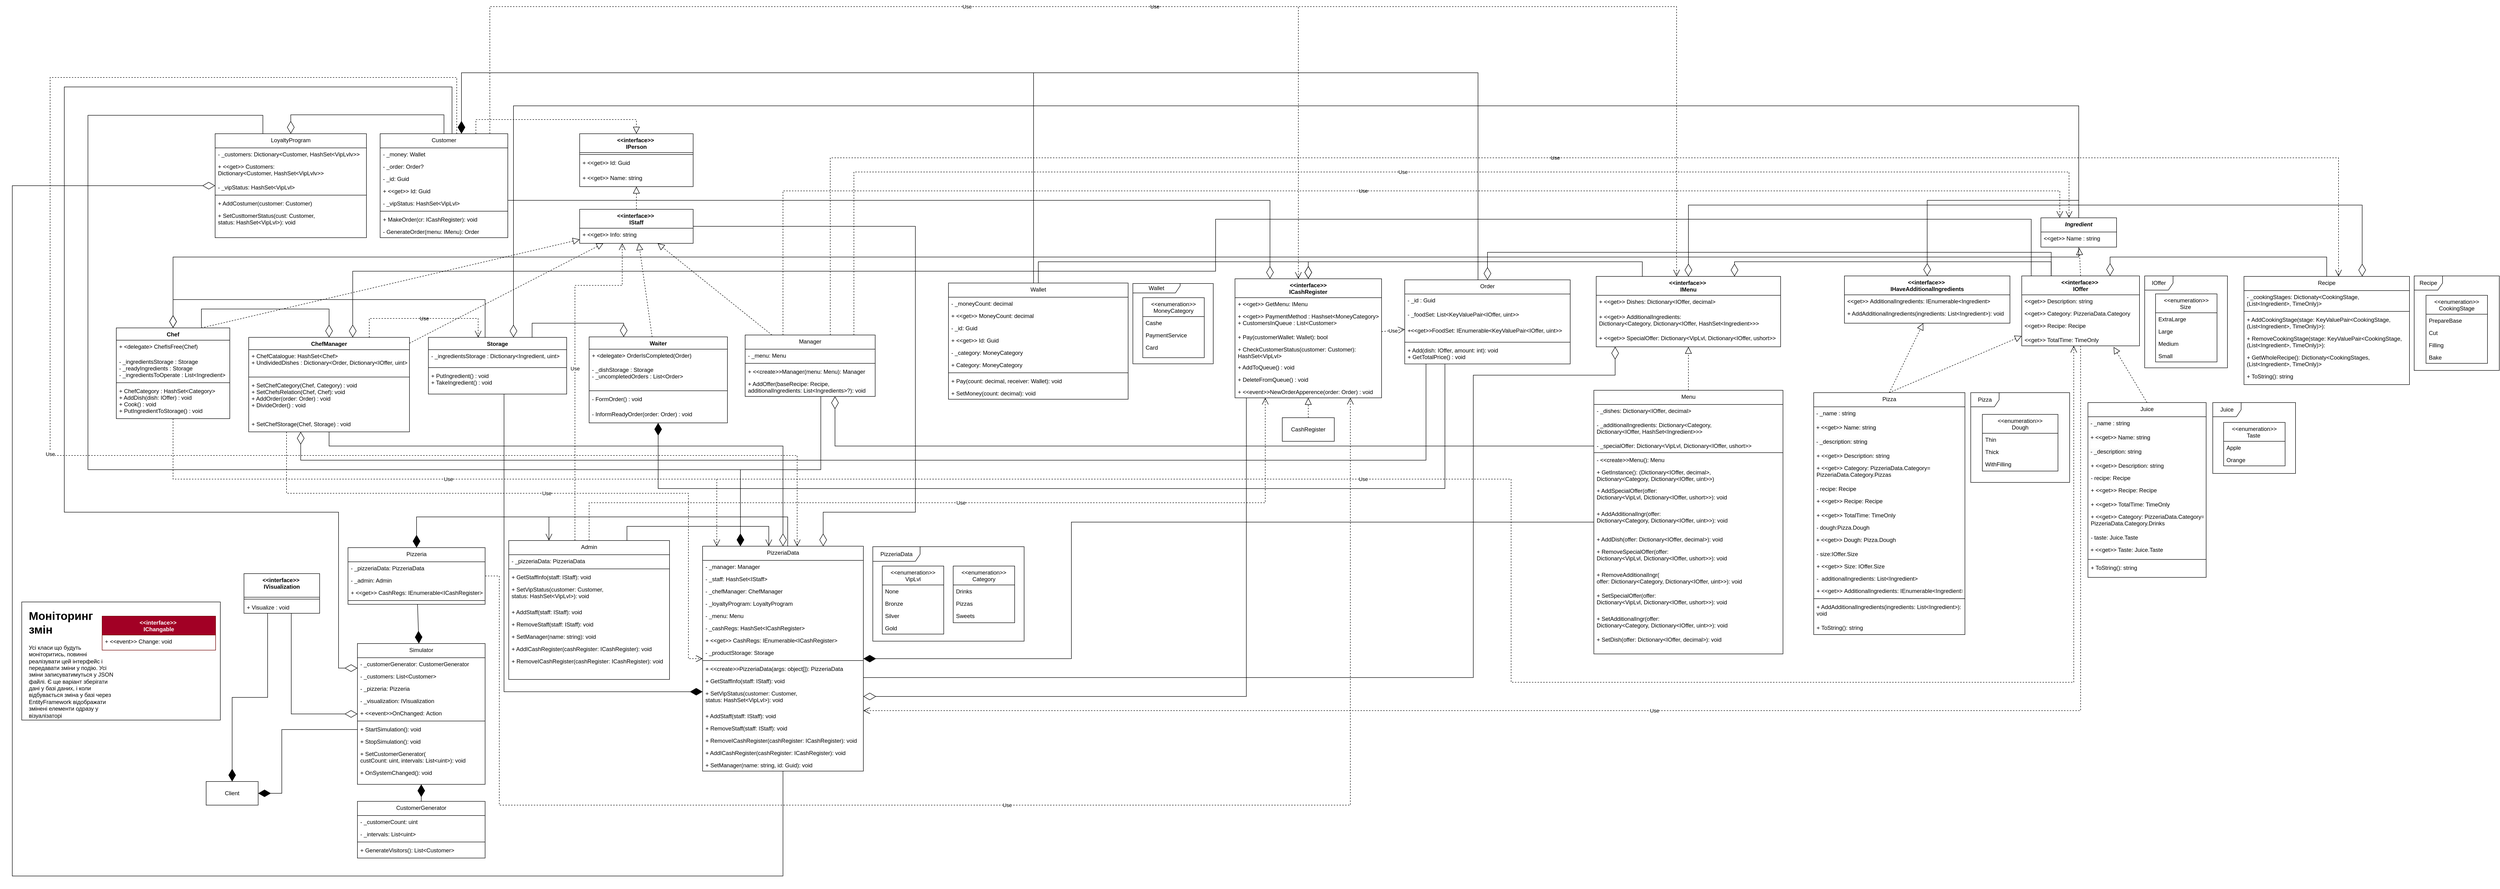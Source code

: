 <mxfile version="21.3.3" type="device">
  <diagram id="AVlrbdHFfIFae9fIVT3l" name="Page-1">
    <mxGraphModel dx="7250" dy="4586" grid="1" gridSize="10" guides="0" tooltips="1" connect="1" arrows="1" fold="1" page="1" pageScale="1" pageWidth="827" pageHeight="1169" math="0" shadow="0">
      <root>
        <mxCell id="0" />
        <mxCell id="1" parent="0" />
        <mxCell id="G9EN5JWeJz_nwPtttZKu-1" value="&lt;&lt;interface&gt;&gt; &#xa;IOffer&#xa;" style="swimlane;fontStyle=1;align=center;verticalAlign=top;childLayout=stackLayout;horizontal=1;startSize=40;horizontalStack=0;resizeParent=1;resizeParentMax=0;resizeLast=0;collapsible=1;marginBottom=0;labelBackgroundColor=none;" parent="1" vertex="1">
          <mxGeometry x="1750" y="-940" width="249" height="148" as="geometry" />
        </mxCell>
        <mxCell id="8i7Lr49_zQPxc0uf3AC--71" value="&lt;&lt;get&gt;&gt; Description: string" style="text;strokeColor=none;fillColor=none;align=left;verticalAlign=top;spacingLeft=4;spacingRight=4;overflow=hidden;rotatable=0;points=[[0,0.5],[1,0.5]];portConstraint=eastwest;labelBackgroundColor=none;" parent="G9EN5JWeJz_nwPtttZKu-1" vertex="1">
          <mxGeometry y="40" width="249" height="26" as="geometry" />
        </mxCell>
        <mxCell id="8i7Lr49_zQPxc0uf3AC--70" value="&lt;&lt;get&gt;&gt; Category: PizzeriaData.Category" style="text;align=left;verticalAlign=top;spacingLeft=4;spacingRight=4;overflow=hidden;rotatable=0;points=[[0,0.5],[1,0.5]];portConstraint=eastwest;labelBackgroundColor=none;" parent="G9EN5JWeJz_nwPtttZKu-1" vertex="1">
          <mxGeometry y="66" width="249" height="26" as="geometry" />
        </mxCell>
        <mxCell id="ViWVULLcjfLXoIwgi1Q9-7" value="&lt;&lt;get&gt;&gt; Recipe: Recipe" style="text;strokeColor=none;fillColor=none;align=left;verticalAlign=top;spacingLeft=4;spacingRight=4;overflow=hidden;rotatable=0;points=[[0,0.5],[1,0.5]];portConstraint=eastwest;labelBackgroundColor=none;" parent="G9EN5JWeJz_nwPtttZKu-1" vertex="1">
          <mxGeometry y="92" width="249" height="30" as="geometry" />
        </mxCell>
        <mxCell id="8i7Lr49_zQPxc0uf3AC--69" value="&lt;&lt;get&gt;&gt; TotalTime: TimeOnly" style="text;strokeColor=none;fillColor=none;align=left;verticalAlign=top;spacingLeft=4;spacingRight=4;overflow=hidden;rotatable=0;points=[[0,0.5],[1,0.5]];portConstraint=eastwest;labelBackgroundColor=none;" parent="G9EN5JWeJz_nwPtttZKu-1" vertex="1">
          <mxGeometry y="122" width="249" height="26" as="geometry" />
        </mxCell>
        <mxCell id="G9EN5JWeJz_nwPtttZKu-5" value="&lt;&lt;interface&gt;&gt;&#xa;ICashRegister" style="swimlane;fontStyle=1;align=center;verticalAlign=top;childLayout=stackLayout;horizontal=1;startSize=40;horizontalStack=0;resizeParent=1;resizeParentMax=0;resizeLast=0;collapsible=1;marginBottom=0;labelBackgroundColor=none;" parent="1" vertex="1">
          <mxGeometry x="86" y="-934" width="310" height="252" as="geometry" />
        </mxCell>
        <mxCell id="yTDWApdTZO0DoRyl30tC-57" value="+ &lt;&lt;get&gt;&gt; GetMenu: IMenu" style="text;align=left;verticalAlign=top;spacingLeft=4;spacingRight=4;overflow=hidden;rotatable=0;points=[[0,0.5],[1,0.5]];portConstraint=eastwest;rounded=0;shadow=0;html=0;labelBackgroundColor=none;" parent="G9EN5JWeJz_nwPtttZKu-5" vertex="1">
          <mxGeometry y="40" width="310" height="26" as="geometry" />
        </mxCell>
        <mxCell id="G9EN5JWeJz_nwPtttZKu-8" value="+ &lt;&lt;get&gt;&gt; PaymentMethod : Hashset&lt;MoneyCategory&gt;&#xa;+ CustomersInQueue : List&lt;Customer&gt;" style="text;align=left;verticalAlign=top;spacingLeft=4;spacingRight=4;overflow=hidden;rotatable=0;points=[[0,0.5],[1,0.5]];portConstraint=eastwest;labelBackgroundColor=none;" parent="G9EN5JWeJz_nwPtttZKu-5" vertex="1">
          <mxGeometry y="66" width="310" height="44" as="geometry" />
        </mxCell>
        <mxCell id="Vp7KOwkqIpcdfMKKaiIl-102" value="+ Pay(customerWallet: Wallet): bool" style="text;align=left;verticalAlign=top;spacingLeft=4;spacingRight=4;overflow=hidden;rotatable=0;points=[[0,0.5],[1,0.5]];portConstraint=eastwest;rounded=0;shadow=0;html=0;fontStyle=0;labelBackgroundColor=none;" parent="G9EN5JWeJz_nwPtttZKu-5" vertex="1">
          <mxGeometry y="110" width="310" height="26" as="geometry" />
        </mxCell>
        <mxCell id="Vp7KOwkqIpcdfMKKaiIl-103" value="+ CheckCustomerStatus(customer: Customer): &#xa;HashSet&lt;VipLvl&gt;" style="text;align=left;verticalAlign=top;spacingLeft=4;spacingRight=4;overflow=hidden;rotatable=0;points=[[0,0.5],[1,0.5]];portConstraint=eastwest;rounded=0;shadow=0;html=0;fontStyle=0;labelBackgroundColor=none;" parent="G9EN5JWeJz_nwPtttZKu-5" vertex="1">
          <mxGeometry y="136" width="310" height="38" as="geometry" />
        </mxCell>
        <mxCell id="XK9j-7oEgiNXDrXOnYMV-1" value="+ AddToQueue() : void" style="text;align=left;verticalAlign=top;spacingLeft=4;spacingRight=4;overflow=hidden;rotatable=0;points=[[0,0.5],[1,0.5]];portConstraint=eastwest;rounded=0;shadow=0;html=0;fontStyle=0;labelBackgroundColor=none;" vertex="1" parent="G9EN5JWeJz_nwPtttZKu-5">
          <mxGeometry y="174" width="310" height="26" as="geometry" />
        </mxCell>
        <mxCell id="XK9j-7oEgiNXDrXOnYMV-4" value="+ DeleteFromQueue() : void" style="text;align=left;verticalAlign=top;spacingLeft=4;spacingRight=4;overflow=hidden;rotatable=0;points=[[0,0.5],[1,0.5]];portConstraint=eastwest;rounded=0;shadow=0;html=0;fontStyle=0;labelBackgroundColor=none;" vertex="1" parent="G9EN5JWeJz_nwPtttZKu-5">
          <mxGeometry y="200" width="310" height="26" as="geometry" />
        </mxCell>
        <mxCell id="XK9j-7oEgiNXDrXOnYMV-2" value="+ &lt;&lt;event&gt;&gt;NewOrderApperence(order: Order) : void" style="text;align=left;verticalAlign=top;spacingLeft=4;spacingRight=4;overflow=hidden;rotatable=0;points=[[0,0.5],[1,0.5]];portConstraint=eastwest;rounded=0;shadow=0;html=0;fontStyle=0;labelBackgroundColor=none;" vertex="1" parent="G9EN5JWeJz_nwPtttZKu-5">
          <mxGeometry y="226" width="310" height="26" as="geometry" />
        </mxCell>
        <mxCell id="G9EN5JWeJz_nwPtttZKu-13" value="&lt;&lt;interface&gt;&gt; &#xa;IVisualization&#xa;" style="swimlane;fontStyle=1;align=center;verticalAlign=top;childLayout=stackLayout;horizontal=1;startSize=50;horizontalStack=0;resizeParent=1;resizeParentMax=0;resizeLast=0;collapsible=1;marginBottom=0;labelBackgroundColor=none;" parent="1" vertex="1">
          <mxGeometry x="-2010" y="-310.0" width="160" height="84" as="geometry" />
        </mxCell>
        <mxCell id="G9EN5JWeJz_nwPtttZKu-15" value="" style="line;strokeWidth=1;fillColor=none;align=left;verticalAlign=middle;spacingTop=-1;spacingLeft=3;spacingRight=3;rotatable=0;labelPosition=right;points=[];portConstraint=eastwest;labelBackgroundColor=none;" parent="G9EN5JWeJz_nwPtttZKu-13" vertex="1">
          <mxGeometry y="50" width="160" height="8" as="geometry" />
        </mxCell>
        <mxCell id="G9EN5JWeJz_nwPtttZKu-16" value="+ Visualize : void" style="text;strokeColor=none;fillColor=none;align=left;verticalAlign=top;spacingLeft=4;spacingRight=4;overflow=hidden;rotatable=0;points=[[0,0.5],[1,0.5]];portConstraint=eastwest;labelBackgroundColor=none;" parent="G9EN5JWeJz_nwPtttZKu-13" vertex="1">
          <mxGeometry y="58" width="160" height="26" as="geometry" />
        </mxCell>
        <mxCell id="G9EN5JWeJz_nwPtttZKu-103" value="Ingredient&#xa;" style="swimlane;fontStyle=3;align=center;verticalAlign=top;childLayout=stackLayout;horizontal=1;startSize=30;horizontalStack=0;resizeParent=1;resizeParentMax=0;resizeLast=0;collapsible=1;marginBottom=0;labelBackgroundColor=none;" parent="1" vertex="1">
          <mxGeometry x="1790.5" y="-1063" width="160" height="62" as="geometry" />
        </mxCell>
        <mxCell id="G9EN5JWeJz_nwPtttZKu-105" value="&lt;&lt;get&gt;&gt; Name : string" style="text;strokeColor=none;fillColor=none;align=left;verticalAlign=top;spacingLeft=4;spacingRight=4;overflow=hidden;rotatable=0;points=[[0,0.5],[1,0.5]];portConstraint=eastwest;labelBackgroundColor=none;" parent="G9EN5JWeJz_nwPtttZKu-103" vertex="1">
          <mxGeometry y="30" width="160" height="32" as="geometry" />
        </mxCell>
        <mxCell id="G9EN5JWeJz_nwPtttZKu-106" value="Storage" style="swimlane;fontStyle=1;align=center;verticalAlign=top;childLayout=stackLayout;horizontal=1;startSize=26;horizontalStack=0;resizeParent=1;resizeParentMax=0;resizeLast=0;collapsible=1;marginBottom=0;labelBackgroundColor=none;movable=1;resizable=1;rotatable=1;deletable=1;editable=1;connectable=1;" parent="1" vertex="1">
          <mxGeometry x="-1620" y="-810" width="292.5" height="120" as="geometry" />
        </mxCell>
        <mxCell id="G9EN5JWeJz_nwPtttZKu-107" value="- _ingredientsStorage : Dictionary&lt;Ingredient, uint&gt;" style="text;strokeColor=none;fillColor=none;align=left;verticalAlign=top;spacingLeft=4;spacingRight=4;overflow=hidden;rotatable=0;points=[[0,0.5],[1,0.5]];portConstraint=eastwest;labelBackgroundColor=none;" parent="G9EN5JWeJz_nwPtttZKu-106" vertex="1">
          <mxGeometry y="26" width="292.5" height="34" as="geometry" />
        </mxCell>
        <mxCell id="G9EN5JWeJz_nwPtttZKu-108" value="" style="line;strokeWidth=1;fillColor=none;align=left;verticalAlign=middle;spacingTop=-1;spacingLeft=3;spacingRight=3;rotatable=0;labelPosition=right;points=[];portConstraint=eastwest;labelBackgroundColor=none;" parent="G9EN5JWeJz_nwPtttZKu-106" vertex="1">
          <mxGeometry y="60" width="292.5" height="8" as="geometry" />
        </mxCell>
        <mxCell id="G9EN5JWeJz_nwPtttZKu-109" value="+ PutIngredient() : void&#xa;+ TakeIngredient() : void" style="text;strokeColor=none;fillColor=none;align=left;verticalAlign=top;spacingLeft=4;spacingRight=4;overflow=hidden;rotatable=0;points=[[0,0.5],[1,0.5]];portConstraint=eastwest;labelBackgroundColor=none;" parent="G9EN5JWeJz_nwPtttZKu-106" vertex="1">
          <mxGeometry y="68" width="292.5" height="52" as="geometry" />
        </mxCell>
        <mxCell id="G9EN5JWeJz_nwPtttZKu-126" value="Order" style="swimlane;fontStyle=0;align=center;verticalAlign=top;childLayout=stackLayout;horizontal=1;startSize=30;horizontalStack=0;resizeParent=1;resizeLast=0;collapsible=1;marginBottom=0;rounded=0;shadow=0;strokeWidth=1;labelBackgroundColor=none;" parent="1" vertex="1">
          <mxGeometry x="445" y="-931.78" width="350" height="178" as="geometry">
            <mxRectangle x="130" y="380" width="160" height="26" as="alternateBounds" />
          </mxGeometry>
        </mxCell>
        <mxCell id="G9EN5JWeJz_nwPtttZKu-127" value="- _id : Guid" style="text;align=left;verticalAlign=top;spacingLeft=4;spacingRight=4;overflow=hidden;rotatable=0;points=[[0,0.5],[1,0.5]];portConstraint=eastwest;rounded=0;shadow=0;html=0;labelBackgroundColor=none;" parent="G9EN5JWeJz_nwPtttZKu-126" vertex="1">
          <mxGeometry y="30" width="350" height="30" as="geometry" />
        </mxCell>
        <mxCell id="Vp7KOwkqIpcdfMKKaiIl-58" value="- _foodSet: List&lt;KeyValuePair&lt;IOffer, uint&gt;&gt;" style="text;align=left;verticalAlign=top;spacingLeft=4;spacingRight=4;overflow=hidden;rotatable=0;points=[[0,0.5],[1,0.5]];portConstraint=eastwest;rounded=0;shadow=0;html=0;labelBackgroundColor=none;" parent="G9EN5JWeJz_nwPtttZKu-126" vertex="1">
          <mxGeometry y="60" width="350" height="34" as="geometry" />
        </mxCell>
        <mxCell id="G9EN5JWeJz_nwPtttZKu-128" value="+&lt;&lt;get&gt;&gt;FoodSet: IEnumerable&lt;KeyValuePair&lt;IOffer, uint&gt;&gt;" style="text;align=left;verticalAlign=top;spacingLeft=4;spacingRight=4;overflow=hidden;rotatable=0;points=[[0,0.5],[1,0.5]];portConstraint=eastwest;rounded=0;shadow=0;html=0;labelBackgroundColor=none;" parent="G9EN5JWeJz_nwPtttZKu-126" vertex="1">
          <mxGeometry y="94" width="350" height="34" as="geometry" />
        </mxCell>
        <mxCell id="G9EN5JWeJz_nwPtttZKu-129" value="" style="line;html=1;strokeWidth=1;align=left;verticalAlign=middle;spacingTop=-1;spacingLeft=3;spacingRight=3;rotatable=0;labelPosition=right;points=[];portConstraint=eastwest;labelBackgroundColor=none;" parent="G9EN5JWeJz_nwPtttZKu-126" vertex="1">
          <mxGeometry y="128" width="350" height="8" as="geometry" />
        </mxCell>
        <mxCell id="G9EN5JWeJz_nwPtttZKu-130" value="+ Add(dish: IOffer, amount: int): void&#xa;+ GetTotalPrice() : void" style="text;align=left;verticalAlign=top;spacingLeft=4;spacingRight=4;overflow=hidden;rotatable=0;points=[[0,0.5],[1,0.5]];portConstraint=eastwest;fontStyle=0;whiteSpace=wrap;labelBackgroundColor=none;" parent="G9EN5JWeJz_nwPtttZKu-126" vertex="1">
          <mxGeometry y="136" width="350" height="42" as="geometry" />
        </mxCell>
        <mxCell id="G9EN5JWeJz_nwPtttZKu-131" value="Menu" style="swimlane;fontStyle=0;align=center;verticalAlign=top;childLayout=stackLayout;horizontal=1;startSize=30;horizontalStack=0;resizeParent=1;resizeLast=0;collapsible=1;marginBottom=0;rounded=0;shadow=0;strokeWidth=1;labelBackgroundColor=none;" parent="1" vertex="1">
          <mxGeometry x="845" y="-698" width="400" height="558" as="geometry">
            <mxRectangle x="965" y="-810" width="160" height="26" as="alternateBounds" />
          </mxGeometry>
        </mxCell>
        <mxCell id="G9EN5JWeJz_nwPtttZKu-132" value="- _dishes: Dictionary&lt;IOffer, decimal&gt;" style="text;align=left;verticalAlign=top;spacingLeft=4;spacingRight=4;overflow=hidden;rotatable=0;points=[[0,0.5],[1,0.5]];portConstraint=eastwest;rounded=0;shadow=0;html=0;labelBackgroundColor=none;" parent="G9EN5JWeJz_nwPtttZKu-131" vertex="1">
          <mxGeometry y="30" width="400" height="30" as="geometry" />
        </mxCell>
        <mxCell id="yTDWApdTZO0DoRyl30tC-3" value="- _additionalIngredients: Dictionary&lt;Category, &#xa;Dictionary&lt;IOffer, HashSet&lt;Ingredient&gt;&gt;&gt;" style="text;strokeColor=none;fillColor=none;align=left;verticalAlign=top;spacingLeft=4;spacingRight=4;overflow=hidden;rotatable=0;points=[[0,0.5],[1,0.5]];portConstraint=eastwest;labelBackgroundColor=none;" parent="G9EN5JWeJz_nwPtttZKu-131" vertex="1">
          <mxGeometry y="60" width="400" height="44" as="geometry" />
        </mxCell>
        <mxCell id="Vp7KOwkqIpcdfMKKaiIl-60" value="- _specialOffer: Dictionary&lt;VipLvl, Dictionary&lt;IOffer, ushort&gt;&gt;" style="text;align=left;verticalAlign=top;spacingLeft=4;spacingRight=4;overflow=hidden;rotatable=0;points=[[0,0.5],[1,0.5]];portConstraint=eastwest;rounded=0;shadow=0;html=0;labelBackgroundColor=none;" parent="G9EN5JWeJz_nwPtttZKu-131" vertex="1">
          <mxGeometry y="104" width="400" height="26" as="geometry" />
        </mxCell>
        <mxCell id="G9EN5JWeJz_nwPtttZKu-133" value="" style="line;html=1;strokeWidth=1;align=left;verticalAlign=middle;spacingTop=-1;spacingLeft=3;spacingRight=3;rotatable=0;labelPosition=right;points=[];portConstraint=eastwest;labelBackgroundColor=none;" parent="G9EN5JWeJz_nwPtttZKu-131" vertex="1">
          <mxGeometry y="130" width="400" height="4" as="geometry" />
        </mxCell>
        <mxCell id="Vp7KOwkqIpcdfMKKaiIl-33" value="- &lt;&lt;create&gt;&gt;Menu(): Menu" style="text;align=left;verticalAlign=top;spacingLeft=4;spacingRight=4;overflow=hidden;rotatable=0;points=[[0,0.5],[1,0.5]];portConstraint=eastwest;rounded=0;shadow=0;html=0;fontStyle=0;labelBackgroundColor=none;" parent="G9EN5JWeJz_nwPtttZKu-131" vertex="1">
          <mxGeometry y="134" width="400" height="26" as="geometry" />
        </mxCell>
        <mxCell id="Vp7KOwkqIpcdfMKKaiIl-36" value="+ GetInstance(): (Dictionary&lt;IOffer, decimal&gt;, &#xa;Dictionary&lt;Category, Dictionary&lt;IOffer, uint&gt;&gt;)" style="text;align=left;verticalAlign=top;spacingLeft=4;spacingRight=4;overflow=hidden;rotatable=0;points=[[0,0.5],[1,0.5]];portConstraint=eastwest;rounded=0;shadow=0;html=0;fontStyle=0;labelBackgroundColor=none;" parent="G9EN5JWeJz_nwPtttZKu-131" vertex="1">
          <mxGeometry y="160" width="400" height="39" as="geometry" />
        </mxCell>
        <mxCell id="Vp7KOwkqIpcdfMKKaiIl-74" value="+ AddSpecialOffer(offer: &#xa;Dictionary&lt;VipLvl, Dictionary&lt;IOffer, ushort&gt;&gt;): void" style="text;align=left;verticalAlign=top;spacingLeft=4;spacingRight=4;overflow=hidden;rotatable=0;points=[[0,0.5],[1,0.5]];portConstraint=eastwest;rounded=0;shadow=0;html=0;fontStyle=0;labelBackgroundColor=none;" parent="G9EN5JWeJz_nwPtttZKu-131" vertex="1">
          <mxGeometry y="199" width="400" height="49" as="geometry" />
        </mxCell>
        <mxCell id="Vp7KOwkqIpcdfMKKaiIl-73" value="+ AddAdditionalIngr(offer: &#xa;Dictionary&lt;Category, Dictionary&lt;IOffer, uint&gt;&gt;): void" style="text;align=left;verticalAlign=top;spacingLeft=4;spacingRight=4;overflow=hidden;rotatable=0;points=[[0,0.5],[1,0.5]];portConstraint=eastwest;rounded=0;shadow=0;html=0;fontStyle=0;labelBackgroundColor=none;" parent="G9EN5JWeJz_nwPtttZKu-131" vertex="1">
          <mxGeometry y="248" width="400" height="54" as="geometry" />
        </mxCell>
        <mxCell id="Vp7KOwkqIpcdfMKKaiIl-72" value="+ AddDish(offer: Dictionary&lt;IOffer, decimal&gt;): void" style="text;align=left;verticalAlign=top;spacingLeft=4;spacingRight=4;overflow=hidden;rotatable=0;points=[[0,0.5],[1,0.5]];portConstraint=eastwest;rounded=0;shadow=0;html=0;fontStyle=0;labelBackgroundColor=none;" parent="G9EN5JWeJz_nwPtttZKu-131" vertex="1">
          <mxGeometry y="302" width="400" height="26" as="geometry" />
        </mxCell>
        <mxCell id="Vp7KOwkqIpcdfMKKaiIl-71" value="+ RemoveSpecialOffer(offer: &#xa;Dictionary&lt;VipLvl, Dictionary&lt;IOffer, ushort&gt;&gt;): void" style="text;align=left;verticalAlign=top;spacingLeft=4;spacingRight=4;overflow=hidden;rotatable=0;points=[[0,0.5],[1,0.5]];portConstraint=eastwest;rounded=0;shadow=0;html=0;fontStyle=0;labelBackgroundColor=none;" parent="G9EN5JWeJz_nwPtttZKu-131" vertex="1">
          <mxGeometry y="328" width="400" height="49" as="geometry" />
        </mxCell>
        <mxCell id="Vp7KOwkqIpcdfMKKaiIl-70" value="+ RemoveAdditionalIngr(&#xa;offer: Dictionary&lt;Category, Dictionary&lt;IOffer, uint&gt;&gt;): void" style="text;align=left;verticalAlign=top;spacingLeft=4;spacingRight=4;overflow=hidden;rotatable=0;points=[[0,0.5],[1,0.5]];portConstraint=eastwest;rounded=0;shadow=0;html=0;fontStyle=0;labelBackgroundColor=none;" parent="G9EN5JWeJz_nwPtttZKu-131" vertex="1">
          <mxGeometry y="377" width="400" height="44" as="geometry" />
        </mxCell>
        <mxCell id="Vp7KOwkqIpcdfMKKaiIl-69" value="+ SetSpecialOffer(offer: &#xa;Dictionary&lt;VipLvl, Dictionary&lt;IOffer, ushort&gt;&gt;): void" style="text;align=left;verticalAlign=top;spacingLeft=4;spacingRight=4;overflow=hidden;rotatable=0;points=[[0,0.5],[1,0.5]];portConstraint=eastwest;rounded=0;shadow=0;html=0;fontStyle=0;labelBackgroundColor=none;" parent="G9EN5JWeJz_nwPtttZKu-131" vertex="1">
          <mxGeometry y="421" width="400" height="49" as="geometry" />
        </mxCell>
        <mxCell id="Vp7KOwkqIpcdfMKKaiIl-68" value="+ SetAdditionalIngr(offer: &#xa;Dictionary&lt;Category, Dictionary&lt;IOffer, uint&gt;&gt;): void" style="text;align=left;verticalAlign=top;spacingLeft=4;spacingRight=4;overflow=hidden;rotatable=0;points=[[0,0.5],[1,0.5]];portConstraint=eastwest;rounded=0;shadow=0;html=0;fontStyle=0;labelBackgroundColor=none;" parent="G9EN5JWeJz_nwPtttZKu-131" vertex="1">
          <mxGeometry y="470" width="400" height="44" as="geometry" />
        </mxCell>
        <mxCell id="Vp7KOwkqIpcdfMKKaiIl-67" value="+ SetDish(offer: Dictionary&lt;IOffer, decimal&gt;): void" style="text;align=left;verticalAlign=top;spacingLeft=4;spacingRight=4;overflow=hidden;rotatable=0;points=[[0,0.5],[1,0.5]];portConstraint=eastwest;rounded=0;shadow=0;html=0;fontStyle=0;labelBackgroundColor=none;" parent="G9EN5JWeJz_nwPtttZKu-131" vertex="1">
          <mxGeometry y="514" width="400" height="26" as="geometry" />
        </mxCell>
        <mxCell id="yTDWApdTZO0DoRyl30tC-42" value="" style="endArrow=block;dashed=1;endFill=0;endSize=12;html=1;rounded=0;exitX=0.5;exitY=0;exitDx=0;exitDy=0;labelBackgroundColor=none;fontColor=default;" parent="1" source="G9EN5JWeJz_nwPtttZKu-89" edge="1" target="G9EN5JWeJz_nwPtttZKu-1">
          <mxGeometry width="160" relative="1" as="geometry">
            <mxPoint x="1690" y="-250" as="sourcePoint" />
            <mxPoint x="1870" y="-790" as="targetPoint" />
            <Array as="points" />
          </mxGeometry>
        </mxCell>
        <mxCell id="yTDWApdTZO0DoRyl30tC-49" value="" style="endArrow=block;dashed=1;endFill=0;endSize=12;html=1;rounded=0;exitX=0.5;exitY=0;exitDx=0;exitDy=0;entryX=0.78;entryY=1.085;entryDx=0;entryDy=0;labelBackgroundColor=none;fontColor=default;entryPerimeter=0;" parent="1" source="yTDWApdTZO0DoRyl30tC-43" target="8i7Lr49_zQPxc0uf3AC--69" edge="1">
          <mxGeometry width="160" relative="1" as="geometry">
            <mxPoint x="1884.5" y="-650" as="sourcePoint" />
            <mxPoint x="1999.0" y="-854" as="targetPoint" />
            <Array as="points" />
          </mxGeometry>
        </mxCell>
        <mxCell id="yTDWApdTZO0DoRyl30tC-50" value="Customer" style="swimlane;fontStyle=0;align=center;verticalAlign=top;childLayout=stackLayout;horizontal=1;startSize=30;horizontalStack=0;resizeParent=1;resizeLast=0;collapsible=1;marginBottom=0;rounded=0;shadow=0;strokeWidth=1;labelBackgroundColor=none;" parent="1" vertex="1">
          <mxGeometry x="-1722" y="-1241" width="270" height="220" as="geometry">
            <mxRectangle x="130" y="380" width="160" height="26" as="alternateBounds" />
          </mxGeometry>
        </mxCell>
        <mxCell id="yTDWApdTZO0DoRyl30tC-51" value="- _money: Wallet" style="text;align=left;verticalAlign=top;spacingLeft=4;spacingRight=4;overflow=hidden;rotatable=0;points=[[0,0.5],[1,0.5]];portConstraint=eastwest;rounded=0;shadow=0;html=0;labelBackgroundColor=none;" parent="yTDWApdTZO0DoRyl30tC-50" vertex="1">
          <mxGeometry y="30" width="270" height="26" as="geometry" />
        </mxCell>
        <mxCell id="yTDWApdTZO0DoRyl30tC-56" value="- _order: Order?" style="text;align=left;verticalAlign=top;spacingLeft=4;spacingRight=4;overflow=hidden;rotatable=0;points=[[0,0.5],[1,0.5]];portConstraint=eastwest;rounded=0;shadow=0;html=0;labelBackgroundColor=none;" parent="yTDWApdTZO0DoRyl30tC-50" vertex="1">
          <mxGeometry y="56" width="270" height="26" as="geometry" />
        </mxCell>
        <mxCell id="Vp7KOwkqIpcdfMKKaiIl-2" value="- _id: Guid" style="text;align=left;verticalAlign=top;spacingLeft=4;spacingRight=4;overflow=hidden;rotatable=0;points=[[0,0.5],[1,0.5]];portConstraint=eastwest;rounded=0;shadow=0;html=0;labelBackgroundColor=none;" parent="yTDWApdTZO0DoRyl30tC-50" vertex="1">
          <mxGeometry y="82" width="270" height="26" as="geometry" />
        </mxCell>
        <mxCell id="Vp7KOwkqIpcdfMKKaiIl-1" value="+ &lt;&lt;get&gt;&gt; Id: Guid" style="text;align=left;verticalAlign=top;spacingLeft=4;spacingRight=4;overflow=hidden;rotatable=0;points=[[0,0.5],[1,0.5]];portConstraint=eastwest;rounded=0;shadow=0;html=0;labelBackgroundColor=none;" parent="yTDWApdTZO0DoRyl30tC-50" vertex="1">
          <mxGeometry y="108" width="270" height="26" as="geometry" />
        </mxCell>
        <mxCell id="Vp7KOwkqIpcdfMKKaiIl-92" value="- _vipStatus: HashSet&lt;VipLvl&gt;" style="text;align=left;verticalAlign=top;spacingLeft=4;spacingRight=4;overflow=hidden;rotatable=0;points=[[0,0.5],[1,0.5]];portConstraint=eastwest;rounded=0;shadow=0;html=0;labelBackgroundColor=none;" parent="yTDWApdTZO0DoRyl30tC-50" vertex="1">
          <mxGeometry y="134" width="270" height="26" as="geometry" />
        </mxCell>
        <mxCell id="yTDWApdTZO0DoRyl30tC-54" value="" style="line;html=1;strokeWidth=1;align=left;verticalAlign=middle;spacingTop=-1;spacingLeft=3;spacingRight=3;rotatable=0;labelPosition=right;points=[];portConstraint=eastwest;labelBackgroundColor=none;" parent="yTDWApdTZO0DoRyl30tC-50" vertex="1">
          <mxGeometry y="160" width="270" height="8" as="geometry" />
        </mxCell>
        <mxCell id="yTDWApdTZO0DoRyl30tC-55" value="+ MakeOrder(cr: ICashRegister): void " style="text;align=left;verticalAlign=top;spacingLeft=4;spacingRight=4;overflow=hidden;rotatable=0;points=[[0,0.5],[1,0.5]];portConstraint=eastwest;rounded=0;shadow=0;html=0;labelBackgroundColor=none;" parent="yTDWApdTZO0DoRyl30tC-50" vertex="1">
          <mxGeometry y="168" width="270" height="26" as="geometry" />
        </mxCell>
        <mxCell id="Vp7KOwkqIpcdfMKKaiIl-5" value="- GenerateOrder(menu: IMenu): Order" style="text;align=left;verticalAlign=top;spacingLeft=4;spacingRight=4;overflow=hidden;rotatable=0;points=[[0,0.5],[1,0.5]];portConstraint=eastwest;rounded=0;shadow=0;html=0;labelBackgroundColor=none;" parent="yTDWApdTZO0DoRyl30tC-50" vertex="1">
          <mxGeometry y="194" width="270" height="26" as="geometry" />
        </mxCell>
        <mxCell id="Vp7KOwkqIpcdfMKKaiIl-52" value="&lt;&lt;interface&gt;&gt; &#xa;IMenu&#xa;" style="swimlane;fontStyle=1;align=center;verticalAlign=top;childLayout=stackLayout;horizontal=1;startSize=40;horizontalStack=0;resizeParent=1;resizeParentMax=0;resizeLast=0;collapsible=1;marginBottom=0;labelBackgroundColor=none;" parent="1" vertex="1">
          <mxGeometry x="850" y="-939" width="390" height="149" as="geometry" />
        </mxCell>
        <mxCell id="Vp7KOwkqIpcdfMKKaiIl-54" value="+ &lt;&lt;get&gt;&gt; Dishes: Dictionary&lt;IOffer, decimal&gt;&#xa;" style="text;strokeColor=none;fillColor=none;align=left;verticalAlign=top;spacingLeft=4;spacingRight=4;overflow=hidden;rotatable=0;points=[[0,0.5],[1,0.5]];portConstraint=eastwest;labelBackgroundColor=none;" parent="Vp7KOwkqIpcdfMKKaiIl-52" vertex="1">
          <mxGeometry y="40" width="390" height="32" as="geometry" />
        </mxCell>
        <mxCell id="Vp7KOwkqIpcdfMKKaiIl-55" value="+ &lt;&lt;get&gt;&gt; AdditionalIngredients: &#xa;Dictionary&lt;Category, Dictionary&lt;IOffer, HashSet&lt;Ingredient&gt;&gt;&gt;" style="text;strokeColor=none;fillColor=none;align=left;verticalAlign=top;spacingLeft=4;spacingRight=4;overflow=hidden;rotatable=0;points=[[0,0.5],[1,0.5]];portConstraint=eastwest;labelBackgroundColor=none;" parent="Vp7KOwkqIpcdfMKKaiIl-52" vertex="1">
          <mxGeometry y="72" width="390" height="45" as="geometry" />
        </mxCell>
        <mxCell id="Vp7KOwkqIpcdfMKKaiIl-59" value="+ &lt;&lt;get&gt;&gt; SpecialOffer: Dictionary&lt;VipLvl, Dictionary&lt;IOffer, ushort&gt;&gt;" style="text;strokeColor=none;fillColor=none;align=left;verticalAlign=top;spacingLeft=4;spacingRight=4;overflow=hidden;rotatable=0;points=[[0,0.5],[1,0.5]];portConstraint=eastwest;labelBackgroundColor=none;" parent="Vp7KOwkqIpcdfMKKaiIl-52" vertex="1">
          <mxGeometry y="117" width="390" height="32" as="geometry" />
        </mxCell>
        <mxCell id="Vp7KOwkqIpcdfMKKaiIl-57" value="" style="endArrow=block;dashed=1;endFill=0;endSize=12;html=1;rounded=0;exitX=0.5;exitY=0;exitDx=0;exitDy=0;labelBackgroundColor=none;fontColor=default;" parent="1" source="G9EN5JWeJz_nwPtttZKu-131" target="Vp7KOwkqIpcdfMKKaiIl-52" edge="1">
          <mxGeometry width="160" relative="1" as="geometry">
            <mxPoint x="1885" y="-650" as="sourcePoint" />
            <mxPoint x="1821" y="-676" as="targetPoint" />
            <Array as="points" />
          </mxGeometry>
        </mxCell>
        <mxCell id="Vp7KOwkqIpcdfMKKaiIl-76" value="Admin" style="swimlane;fontStyle=0;align=center;verticalAlign=top;childLayout=stackLayout;horizontal=1;startSize=30;horizontalStack=0;resizeParent=1;resizeLast=0;collapsible=1;marginBottom=0;rounded=0;shadow=0;strokeWidth=1;labelBackgroundColor=none;" parent="1" vertex="1">
          <mxGeometry x="-1450" y="-380.0" width="340" height="294" as="geometry">
            <mxRectangle x="130" y="380" width="160" height="26" as="alternateBounds" />
          </mxGeometry>
        </mxCell>
        <mxCell id="Vp7KOwkqIpcdfMKKaiIl-77" value="- _pizzeriaData: PizzeriaData" style="text;align=left;verticalAlign=top;spacingLeft=4;spacingRight=4;overflow=hidden;rotatable=0;points=[[0,0.5],[1,0.5]];portConstraint=eastwest;rounded=0;shadow=0;html=0;labelBackgroundColor=none;" parent="Vp7KOwkqIpcdfMKKaiIl-76" vertex="1">
          <mxGeometry y="30" width="340" height="26" as="geometry" />
        </mxCell>
        <mxCell id="Vp7KOwkqIpcdfMKKaiIl-78" value="" style="line;html=1;strokeWidth=1;align=left;verticalAlign=middle;spacingTop=-1;spacingLeft=3;spacingRight=3;rotatable=0;labelPosition=right;points=[];portConstraint=eastwest;labelBackgroundColor=none;" parent="Vp7KOwkqIpcdfMKKaiIl-76" vertex="1">
          <mxGeometry y="56" width="340" height="8" as="geometry" />
        </mxCell>
        <mxCell id="Vp7KOwkqIpcdfMKKaiIl-79" value="+ GetStaffInfo(staff: IStaff): void" style="text;align=left;verticalAlign=top;spacingLeft=4;spacingRight=4;overflow=hidden;rotatable=0;points=[[0,0.5],[1,0.5]];portConstraint=eastwest;rounded=0;shadow=0;html=0;fontStyle=0;labelBackgroundColor=none;" parent="Vp7KOwkqIpcdfMKKaiIl-76" vertex="1">
          <mxGeometry y="64" width="340" height="26" as="geometry" />
        </mxCell>
        <mxCell id="Vp7KOwkqIpcdfMKKaiIl-105" value="+ SetVipStatus(customer: Customer, &#xa;status: HashSet&lt;VipLvl&gt;): void" style="text;align=left;verticalAlign=top;spacingLeft=4;spacingRight=4;overflow=hidden;rotatable=0;points=[[0,0.5],[1,0.5]];portConstraint=eastwest;rounded=0;shadow=0;html=0;fontStyle=0;labelBackgroundColor=none;" parent="Vp7KOwkqIpcdfMKKaiIl-76" vertex="1">
          <mxGeometry y="90" width="340" height="48" as="geometry" />
        </mxCell>
        <mxCell id="Vp7KOwkqIpcdfMKKaiIl-106" value="+ AddStaff(staff: IStaff): void" style="text;align=left;verticalAlign=top;spacingLeft=4;spacingRight=4;overflow=hidden;rotatable=0;points=[[0,0.5],[1,0.5]];portConstraint=eastwest;rounded=0;shadow=0;html=0;fontStyle=0;labelBackgroundColor=none;" parent="Vp7KOwkqIpcdfMKKaiIl-76" vertex="1">
          <mxGeometry y="138" width="340" height="26" as="geometry" />
        </mxCell>
        <mxCell id="Vp7KOwkqIpcdfMKKaiIl-107" value="+ RemoveStaff(staff: IStaff): void" style="text;align=left;verticalAlign=top;spacingLeft=4;spacingRight=4;overflow=hidden;rotatable=0;points=[[0,0.5],[1,0.5]];portConstraint=eastwest;rounded=0;shadow=0;html=0;fontStyle=0;labelBackgroundColor=none;" parent="Vp7KOwkqIpcdfMKKaiIl-76" vertex="1">
          <mxGeometry y="164" width="340" height="26" as="geometry" />
        </mxCell>
        <mxCell id="Vp7KOwkqIpcdfMKKaiIl-108" value="+ SetManager(name: string): void" style="text;align=left;verticalAlign=top;spacingLeft=4;spacingRight=4;overflow=hidden;rotatable=0;points=[[0,0.5],[1,0.5]];portConstraint=eastwest;rounded=0;shadow=0;html=0;fontStyle=0;labelBackgroundColor=none;" parent="Vp7KOwkqIpcdfMKKaiIl-76" vertex="1">
          <mxGeometry y="190" width="340" height="26" as="geometry" />
        </mxCell>
        <mxCell id="ViWVULLcjfLXoIwgi1Q9-1" value="+ AddICashRegister(cashRegister: ICashRegister): void" style="text;align=left;verticalAlign=top;spacingLeft=4;spacingRight=4;overflow=hidden;rotatable=0;points=[[0,0.5],[1,0.5]];portConstraint=eastwest;rounded=0;shadow=0;html=0;fontStyle=0;labelBackgroundColor=none;" parent="Vp7KOwkqIpcdfMKKaiIl-76" vertex="1">
          <mxGeometry y="216" width="340" height="26" as="geometry" />
        </mxCell>
        <mxCell id="ViWVULLcjfLXoIwgi1Q9-2" value="+ RemoveICashRegister(cashRegister: ICashRegister): void" style="text;align=left;verticalAlign=top;spacingLeft=4;spacingRight=4;overflow=hidden;rotatable=0;points=[[0,0.5],[1,0.5]];portConstraint=eastwest;rounded=0;shadow=0;html=0;fontStyle=0;labelBackgroundColor=none;" parent="Vp7KOwkqIpcdfMKKaiIl-76" vertex="1">
          <mxGeometry y="242" width="340" height="26" as="geometry" />
        </mxCell>
        <mxCell id="Vp7KOwkqIpcdfMKKaiIl-85" value="" style="endArrow=block;dashed=1;endFill=0;endSize=12;html=1;rounded=0;labelBackgroundColor=none;fontColor=default;exitX=0.75;exitY=0;exitDx=0;exitDy=0;" parent="1" source="G9EN5JWeJz_nwPtttZKu-99" target="Vp7KOwkqIpcdfMKKaiIl-80" edge="1">
          <mxGeometry width="160" relative="1" as="geometry">
            <mxPoint x="-590" y="-745" as="sourcePoint" />
            <mxPoint x="-581" y="-774" as="targetPoint" />
            <Array as="points" />
          </mxGeometry>
        </mxCell>
        <mxCell id="Vp7KOwkqIpcdfMKKaiIl-86" value="" style="endArrow=block;dashed=1;endFill=0;endSize=12;html=1;rounded=0;labelBackgroundColor=none;fontColor=default;" parent="1" source="G9EN5JWeJz_nwPtttZKu-110" target="Vp7KOwkqIpcdfMKKaiIl-80" edge="1">
          <mxGeometry width="160" relative="1" as="geometry">
            <mxPoint x="1680" y="261" as="sourcePoint" />
            <mxPoint x="1736" y="172" as="targetPoint" />
            <Array as="points" />
          </mxGeometry>
        </mxCell>
        <mxCell id="Vp7KOwkqIpcdfMKKaiIl-87" value="" style="endArrow=block;dashed=1;endFill=0;endSize=12;html=1;rounded=0;labelBackgroundColor=none;fontColor=default;" parent="1" source="G9EN5JWeJz_nwPtttZKu-118" target="Vp7KOwkqIpcdfMKKaiIl-80" edge="1">
          <mxGeometry width="160" relative="1" as="geometry">
            <mxPoint x="74" y="-580" as="sourcePoint" />
            <mxPoint x="11" y="-669" as="targetPoint" />
            <Array as="points" />
          </mxGeometry>
        </mxCell>
        <mxCell id="Vp7KOwkqIpcdfMKKaiIl-89" value="" style="endArrow=block;dashed=1;endFill=0;endSize=12;html=1;rounded=0;labelBackgroundColor=none;fontColor=default;" parent="1" source="Vp7KOwkqIpcdfMKKaiIl-21" target="Vp7KOwkqIpcdfMKKaiIl-80" edge="1">
          <mxGeometry width="160" relative="1" as="geometry">
            <mxPoint x="-61" y="-401" as="sourcePoint" />
            <mxPoint x="94" y="-669" as="targetPoint" />
            <Array as="points" />
          </mxGeometry>
        </mxCell>
        <mxCell id="Vp7KOwkqIpcdfMKKaiIl-93" value="LoyaltyProgram" style="swimlane;fontStyle=0;align=center;verticalAlign=top;childLayout=stackLayout;horizontal=1;startSize=30;horizontalStack=0;resizeParent=1;resizeLast=0;collapsible=1;marginBottom=0;rounded=0;shadow=0;strokeWidth=1;labelBackgroundColor=none;" parent="1" vertex="1">
          <mxGeometry x="-2071" y="-1241" width="320" height="220" as="geometry">
            <mxRectangle x="130" y="380" width="160" height="26" as="alternateBounds" />
          </mxGeometry>
        </mxCell>
        <mxCell id="Vp7KOwkqIpcdfMKKaiIl-94" value="- _customers: Dictionary&lt;Customer, HashSet&lt;VipLvlv&gt;&gt;" style="text;align=left;verticalAlign=top;spacingLeft=4;spacingRight=4;overflow=hidden;rotatable=0;points=[[0,0.5],[1,0.5]];portConstraint=eastwest;rounded=0;shadow=0;html=0;labelBackgroundColor=none;" parent="Vp7KOwkqIpcdfMKKaiIl-93" vertex="1">
          <mxGeometry y="30" width="320" height="26" as="geometry" />
        </mxCell>
        <mxCell id="Vp7KOwkqIpcdfMKKaiIl-97" value="+ &lt;&lt;get&gt;&gt; Customers: &#xa;Dictionary&lt;Customer, HashSet&lt;VipLvlv&gt;&gt;" style="text;align=left;verticalAlign=top;spacingLeft=4;spacingRight=4;overflow=hidden;rotatable=0;points=[[0,0.5],[1,0.5]];portConstraint=eastwest;rounded=0;shadow=0;html=0;labelBackgroundColor=none;" parent="Vp7KOwkqIpcdfMKKaiIl-93" vertex="1">
          <mxGeometry y="56" width="320" height="44" as="geometry" />
        </mxCell>
        <mxCell id="Vp7KOwkqIpcdfMKKaiIl-98" value="- _vipStatus: HashSet&lt;VipLvl&gt;" style="text;align=left;verticalAlign=top;spacingLeft=4;spacingRight=4;overflow=hidden;rotatable=0;points=[[0,0.5],[1,0.5]];portConstraint=eastwest;rounded=0;shadow=0;html=0;labelBackgroundColor=none;" parent="Vp7KOwkqIpcdfMKKaiIl-93" vertex="1">
          <mxGeometry y="100" width="320" height="26" as="geometry" />
        </mxCell>
        <mxCell id="Vp7KOwkqIpcdfMKKaiIl-99" value="" style="line;html=1;strokeWidth=1;align=left;verticalAlign=middle;spacingTop=-1;spacingLeft=3;spacingRight=3;rotatable=0;labelPosition=right;points=[];portConstraint=eastwest;labelBackgroundColor=none;" parent="Vp7KOwkqIpcdfMKKaiIl-93" vertex="1">
          <mxGeometry y="126" width="320" height="8" as="geometry" />
        </mxCell>
        <mxCell id="Vp7KOwkqIpcdfMKKaiIl-100" value="+ AddCostumer(customer: Customer)" style="text;align=left;verticalAlign=top;spacingLeft=4;spacingRight=4;overflow=hidden;rotatable=0;points=[[0,0.5],[1,0.5]];portConstraint=eastwest;rounded=0;shadow=0;html=0;labelBackgroundColor=none;" parent="Vp7KOwkqIpcdfMKKaiIl-93" vertex="1">
          <mxGeometry y="134" width="320" height="26" as="geometry" />
        </mxCell>
        <mxCell id="Vp7KOwkqIpcdfMKKaiIl-101" value="+ SetCusttomerStatus(cust: Customer, &#xa;status: HashSet&lt;VipLvl&gt;): void" style="text;align=left;verticalAlign=top;spacingLeft=4;spacingRight=4;overflow=hidden;rotatable=0;points=[[0,0.5],[1,0.5]];portConstraint=eastwest;rounded=0;shadow=0;html=0;labelBackgroundColor=none;" parent="Vp7KOwkqIpcdfMKKaiIl-93" vertex="1">
          <mxGeometry y="160" width="320" height="40" as="geometry" />
        </mxCell>
        <mxCell id="Vp7KOwkqIpcdfMKKaiIl-127" value="CustomerGenerator" style="swimlane;fontStyle=0;align=center;verticalAlign=top;childLayout=stackLayout;horizontal=1;startSize=30;horizontalStack=0;resizeParent=1;resizeLast=0;collapsible=1;marginBottom=0;rounded=0;shadow=0;strokeWidth=1;labelBackgroundColor=none;" parent="1" vertex="1">
          <mxGeometry x="-1770" y="172.0" width="270" height="120" as="geometry">
            <mxRectangle x="130" y="380" width="160" height="26" as="alternateBounds" />
          </mxGeometry>
        </mxCell>
        <mxCell id="Vp7KOwkqIpcdfMKKaiIl-128" value="- _customerCount: uint" style="text;align=left;verticalAlign=top;spacingLeft=4;spacingRight=4;overflow=hidden;rotatable=0;points=[[0,0.5],[1,0.5]];portConstraint=eastwest;rounded=0;shadow=0;html=0;labelBackgroundColor=none;" parent="Vp7KOwkqIpcdfMKKaiIl-127" vertex="1">
          <mxGeometry y="30" width="270" height="26" as="geometry" />
        </mxCell>
        <mxCell id="Vp7KOwkqIpcdfMKKaiIl-129" value="- _intervals: List&lt;uint&gt;" style="text;align=left;verticalAlign=top;spacingLeft=4;spacingRight=4;overflow=hidden;rotatable=0;points=[[0,0.5],[1,0.5]];portConstraint=eastwest;rounded=0;shadow=0;html=0;labelBackgroundColor=none;" parent="Vp7KOwkqIpcdfMKKaiIl-127" vertex="1">
          <mxGeometry y="56" width="270" height="26" as="geometry" />
        </mxCell>
        <mxCell id="Vp7KOwkqIpcdfMKKaiIl-130" value="" style="line;html=1;strokeWidth=1;align=left;verticalAlign=middle;spacingTop=-1;spacingLeft=3;spacingRight=3;rotatable=0;labelPosition=right;points=[];portConstraint=eastwest;labelBackgroundColor=none;" parent="Vp7KOwkqIpcdfMKKaiIl-127" vertex="1">
          <mxGeometry y="82" width="270" height="8" as="geometry" />
        </mxCell>
        <mxCell id="Vp7KOwkqIpcdfMKKaiIl-131" value="+ GenerateVisitors(): List&lt;Customer&gt;" style="text;align=left;verticalAlign=top;spacingLeft=4;spacingRight=4;overflow=hidden;rotatable=0;points=[[0,0.5],[1,0.5]];portConstraint=eastwest;rounded=0;shadow=0;html=0;fontStyle=0;labelBackgroundColor=none;" parent="Vp7KOwkqIpcdfMKKaiIl-127" vertex="1">
          <mxGeometry y="90" width="270" height="26" as="geometry" />
        </mxCell>
        <mxCell id="Vp7KOwkqIpcdfMKKaiIl-132" value="Simulator" style="swimlane;fontStyle=0;align=center;verticalAlign=top;childLayout=stackLayout;horizontal=1;startSize=30;horizontalStack=0;resizeParent=1;resizeLast=0;collapsible=1;marginBottom=0;rounded=0;shadow=0;strokeWidth=1;labelBackgroundColor=none;" parent="1" vertex="1">
          <mxGeometry x="-1770" y="-162.0" width="270" height="298" as="geometry">
            <mxRectangle x="130" y="380" width="160" height="26" as="alternateBounds" />
          </mxGeometry>
        </mxCell>
        <mxCell id="Vp7KOwkqIpcdfMKKaiIl-133" value="- _customerGenerator: CustomerGenerator" style="text;align=left;verticalAlign=top;spacingLeft=4;spacingRight=4;overflow=hidden;rotatable=0;points=[[0,0.5],[1,0.5]];portConstraint=eastwest;rounded=0;shadow=0;html=0;labelBackgroundColor=none;" parent="Vp7KOwkqIpcdfMKKaiIl-132" vertex="1">
          <mxGeometry y="30" width="270" height="26" as="geometry" />
        </mxCell>
        <mxCell id="Vp7KOwkqIpcdfMKKaiIl-134" value="- _customers: List&lt;Customer&gt;" style="text;align=left;verticalAlign=top;spacingLeft=4;spacingRight=4;overflow=hidden;rotatable=0;points=[[0,0.5],[1,0.5]];portConstraint=eastwest;rounded=0;shadow=0;html=0;labelBackgroundColor=none;" parent="Vp7KOwkqIpcdfMKKaiIl-132" vertex="1">
          <mxGeometry y="56" width="270" height="26" as="geometry" />
        </mxCell>
        <mxCell id="Vp7KOwkqIpcdfMKKaiIl-135" value="- _pizzeria: Pizzeria" style="text;align=left;verticalAlign=top;spacingLeft=4;spacingRight=4;overflow=hidden;rotatable=0;points=[[0,0.5],[1,0.5]];portConstraint=eastwest;rounded=0;shadow=0;html=0;labelBackgroundColor=none;" parent="Vp7KOwkqIpcdfMKKaiIl-132" vertex="1">
          <mxGeometry y="82" width="270" height="26" as="geometry" />
        </mxCell>
        <mxCell id="8i7Lr49_zQPxc0uf3AC--161" value="- _visualization: IVisualization" style="text;align=left;verticalAlign=top;spacingLeft=4;spacingRight=4;overflow=hidden;rotatable=0;points=[[0,0.5],[1,0.5]];portConstraint=eastwest;rounded=0;shadow=0;html=0;" parent="Vp7KOwkqIpcdfMKKaiIl-132" vertex="1">
          <mxGeometry y="108" width="270" height="26" as="geometry" />
        </mxCell>
        <mxCell id="8i7Lr49_zQPxc0uf3AC--65" value="+ &lt;&lt;event&gt;&gt;OnChanged: Action" style="text;align=left;verticalAlign=top;spacingLeft=4;spacingRight=4;overflow=hidden;rotatable=0;points=[[0,0.5],[1,0.5]];portConstraint=eastwest;rounded=0;shadow=0;html=0;" parent="Vp7KOwkqIpcdfMKKaiIl-132" vertex="1">
          <mxGeometry y="134" width="270" height="26" as="geometry" />
        </mxCell>
        <mxCell id="Vp7KOwkqIpcdfMKKaiIl-136" value="" style="line;html=1;strokeWidth=1;align=left;verticalAlign=middle;spacingTop=-1;spacingLeft=3;spacingRight=3;rotatable=0;labelPosition=right;points=[];portConstraint=eastwest;labelBackgroundColor=none;" parent="Vp7KOwkqIpcdfMKKaiIl-132" vertex="1">
          <mxGeometry y="160" width="270" height="8" as="geometry" />
        </mxCell>
        <mxCell id="Vp7KOwkqIpcdfMKKaiIl-137" value="+ StartSimulation(): void" style="text;align=left;verticalAlign=top;spacingLeft=4;spacingRight=4;overflow=hidden;rotatable=0;points=[[0,0.5],[1,0.5]];portConstraint=eastwest;rounded=0;shadow=0;html=0;fontStyle=0;labelBackgroundColor=none;" parent="Vp7KOwkqIpcdfMKKaiIl-132" vertex="1">
          <mxGeometry y="168" width="270" height="26" as="geometry" />
        </mxCell>
        <mxCell id="Vp7KOwkqIpcdfMKKaiIl-138" value="+ StopSimulation(): void" style="text;align=left;verticalAlign=top;spacingLeft=4;spacingRight=4;overflow=hidden;rotatable=0;points=[[0,0.5],[1,0.5]];portConstraint=eastwest;rounded=0;shadow=0;html=0;fontStyle=0;labelBackgroundColor=none;" parent="Vp7KOwkqIpcdfMKKaiIl-132" vertex="1">
          <mxGeometry y="194" width="270" height="26" as="geometry" />
        </mxCell>
        <mxCell id="ViWVULLcjfLXoIwgi1Q9-14" value="+ SetCustomerGenerator(&#xa;custCount: uint, intervals: List&lt;uint&gt;): void" style="text;align=left;verticalAlign=top;spacingLeft=4;spacingRight=4;overflow=hidden;rotatable=0;points=[[0,0.5],[1,0.5]];portConstraint=eastwest;rounded=0;shadow=0;html=0;fontStyle=0;labelBackgroundColor=none;" parent="Vp7KOwkqIpcdfMKKaiIl-132" vertex="1">
          <mxGeometry y="220" width="270" height="40" as="geometry" />
        </mxCell>
        <mxCell id="8i7Lr49_zQPxc0uf3AC--62" value="+ OnSystemChanged(): void" style="text;align=left;verticalAlign=top;spacingLeft=4;spacingRight=4;overflow=hidden;rotatable=0;points=[[0,0.5],[1,0.5]];portConstraint=eastwest;rounded=0;shadow=0;html=0;fontStyle=0;labelBackgroundColor=none;" parent="Vp7KOwkqIpcdfMKKaiIl-132" vertex="1">
          <mxGeometry y="260" width="270" height="26" as="geometry" />
        </mxCell>
        <mxCell id="Vp7KOwkqIpcdfMKKaiIl-140" value="Pizzeria" style="swimlane;fontStyle=0;align=center;verticalAlign=top;childLayout=stackLayout;horizontal=1;startSize=30;horizontalStack=0;resizeParent=1;resizeLast=0;collapsible=1;marginBottom=0;rounded=0;shadow=0;strokeWidth=1;labelBackgroundColor=none;" parent="1" vertex="1">
          <mxGeometry x="-1790" y="-365.0" width="290" height="120" as="geometry">
            <mxRectangle x="130" y="380" width="160" height="26" as="alternateBounds" />
          </mxGeometry>
        </mxCell>
        <mxCell id="Vp7KOwkqIpcdfMKKaiIl-141" value="- _pizzeriaData: PizzeriaData" style="text;align=left;verticalAlign=top;spacingLeft=4;spacingRight=4;overflow=hidden;rotatable=0;points=[[0,0.5],[1,0.5]];portConstraint=eastwest;rounded=0;shadow=0;html=0;labelBackgroundColor=none;" parent="Vp7KOwkqIpcdfMKKaiIl-140" vertex="1">
          <mxGeometry y="30" width="290" height="26" as="geometry" />
        </mxCell>
        <mxCell id="Vp7KOwkqIpcdfMKKaiIl-142" value="- _admin: Admin" style="text;align=left;verticalAlign=top;spacingLeft=4;spacingRight=4;overflow=hidden;rotatable=0;points=[[0,0.5],[1,0.5]];portConstraint=eastwest;rounded=0;shadow=0;html=0;labelBackgroundColor=none;" parent="Vp7KOwkqIpcdfMKKaiIl-140" vertex="1">
          <mxGeometry y="56" width="290" height="26" as="geometry" />
        </mxCell>
        <mxCell id="Vp7KOwkqIpcdfMKKaiIl-146" value="+ &lt;&lt;get&gt;&gt; CashRegs: IEnumerable&lt;ICashRegister&gt;" style="text;align=left;verticalAlign=top;spacingLeft=4;spacingRight=4;overflow=hidden;rotatable=0;points=[[0,0.5],[1,0.5]];portConstraint=eastwest;rounded=0;shadow=0;html=0;labelBackgroundColor=none;" parent="Vp7KOwkqIpcdfMKKaiIl-140" vertex="1">
          <mxGeometry y="82" width="290" height="26" as="geometry" />
        </mxCell>
        <mxCell id="Vp7KOwkqIpcdfMKKaiIl-143" value="" style="line;html=1;strokeWidth=1;align=left;verticalAlign=middle;spacingTop=-1;spacingLeft=3;spacingRight=3;rotatable=0;labelPosition=right;points=[];portConstraint=eastwest;labelBackgroundColor=none;" parent="Vp7KOwkqIpcdfMKKaiIl-140" vertex="1">
          <mxGeometry y="108" width="290" height="8" as="geometry" />
        </mxCell>
        <mxCell id="ViWVULLcjfLXoIwgi1Q9-9" value="" style="endArrow=diamondThin;endFill=1;endSize=24;html=1;rounded=0;labelBackgroundColor=none;fontColor=default;edgeStyle=orthogonalEdgeStyle;" parent="1" source="G9EN5JWeJz_nwPtttZKu-131" target="Vp7KOwkqIpcdfMKKaiIl-110" edge="1">
          <mxGeometry width="160" relative="1" as="geometry">
            <mxPoint x="430" y="480" as="sourcePoint" />
            <mxPoint x="590" y="480" as="targetPoint" />
            <Array as="points">
              <mxPoint x="-260" y="-419" />
              <mxPoint x="-260" y="-130" />
            </Array>
          </mxGeometry>
        </mxCell>
        <mxCell id="ViWVULLcjfLXoIwgi1Q9-10" value="" style="endArrow=diamondThin;endFill=1;endSize=24;html=1;rounded=0;labelBackgroundColor=none;fontColor=default;entryX=0.5;entryY=0;entryDx=0;entryDy=0;edgeStyle=orthogonalEdgeStyle;exitX=0.5;exitY=0;exitDx=0;exitDy=0;startSize=12;" parent="1" source="Vp7KOwkqIpcdfMKKaiIl-110" target="Vp7KOwkqIpcdfMKKaiIl-140" edge="1">
          <mxGeometry width="160" relative="1" as="geometry">
            <mxPoint x="-1600" y="-452.0" as="sourcePoint" />
            <mxPoint x="-1440" y="-452.0" as="targetPoint" />
            <Array as="points">
              <mxPoint x="-860" y="-368" />
              <mxPoint x="-860" y="-430" />
              <mxPoint x="-1645" y="-430" />
            </Array>
          </mxGeometry>
        </mxCell>
        <mxCell id="ViWVULLcjfLXoIwgi1Q9-13" value="" style="endArrow=diamondThin;endFill=1;endSize=24;html=1;rounded=0;labelBackgroundColor=none;fontColor=default;" parent="1" source="Vp7KOwkqIpcdfMKKaiIl-127" target="Vp7KOwkqIpcdfMKKaiIl-132" edge="1">
          <mxGeometry width="160" relative="1" as="geometry">
            <mxPoint x="-1840" y="-42.0" as="sourcePoint" />
            <mxPoint x="-1680" y="-42.0" as="targetPoint" />
          </mxGeometry>
        </mxCell>
        <mxCell id="ViWVULLcjfLXoIwgi1Q9-15" value="" style="endArrow=diamondThin;endFill=1;endSize=24;html=1;rounded=0;labelBackgroundColor=none;fontColor=default;entryX=0.5;entryY=0;entryDx=0;entryDy=0;edgeStyle=orthogonalEdgeStyle;startArrow=open;startFill=0;startSize=12;exitX=0.25;exitY=0;exitDx=0;exitDy=0;" parent="1" source="Vp7KOwkqIpcdfMKKaiIl-76" target="Vp7KOwkqIpcdfMKKaiIl-140" edge="1">
          <mxGeometry width="160" relative="1" as="geometry">
            <mxPoint x="-1380" y="-380.0" as="sourcePoint" />
            <mxPoint x="-1760" y="-222.0" as="targetPoint" />
            <Array as="points">
              <mxPoint x="-1365" y="-430" />
              <mxPoint x="-1645" y="-430" />
            </Array>
          </mxGeometry>
        </mxCell>
        <mxCell id="ViWVULLcjfLXoIwgi1Q9-16" value="" style="endArrow=diamondThin;endFill=1;endSize=24;html=1;rounded=0;labelBackgroundColor=none;fontColor=default;" parent="1" source="Vp7KOwkqIpcdfMKKaiIl-140" target="Vp7KOwkqIpcdfMKKaiIl-132" edge="1">
          <mxGeometry width="160" relative="1" as="geometry">
            <mxPoint x="-1940" y="-232.0" as="sourcePoint" />
            <mxPoint x="-1780" y="-232.0" as="targetPoint" />
          </mxGeometry>
        </mxCell>
        <mxCell id="ViWVULLcjfLXoIwgi1Q9-21" value="" style="endArrow=open;endFill=1;endSize=12;html=1;rounded=0;labelBackgroundColor=none;fontColor=default;edgeStyle=orthogonalEdgeStyle;exitX=0.75;exitY=0;exitDx=0;exitDy=0;" parent="1" source="Vp7KOwkqIpcdfMKKaiIl-76" target="Vp7KOwkqIpcdfMKKaiIl-110" edge="1">
          <mxGeometry width="160" relative="1" as="geometry">
            <mxPoint x="-1420" y="-2.0" as="sourcePoint" />
            <mxPoint x="-1260" y="-2.0" as="targetPoint" />
            <Array as="points">
              <mxPoint x="-1200" y="-380" />
              <mxPoint x="-1200" y="-410" />
              <mxPoint x="-900" y="-410" />
            </Array>
          </mxGeometry>
        </mxCell>
        <mxCell id="ViWVULLcjfLXoIwgi1Q9-25" value="" style="endArrow=diamondThin;endFill=1;endSize=24;html=1;rounded=0;labelBackgroundColor=none;fontColor=default;edgeStyle=orthogonalEdgeStyle;" parent="1" source="Vp7KOwkqIpcdfMKKaiIl-93" target="Vp7KOwkqIpcdfMKKaiIl-110" edge="1">
          <mxGeometry width="160" relative="1" as="geometry">
            <mxPoint x="370" y="-220" as="sourcePoint" />
            <mxPoint x="-955" y="-370" as="targetPoint" />
            <Array as="points">
              <mxPoint x="-1970" y="-1280" />
              <mxPoint x="-2340" y="-1280" />
              <mxPoint x="-2340" y="-530" />
              <mxPoint x="-960" y="-530" />
            </Array>
          </mxGeometry>
        </mxCell>
        <mxCell id="ViWVULLcjfLXoIwgi1Q9-27" value="" style="endArrow=diamondThin;endFill=1;endSize=24;html=1;rounded=0;labelBackgroundColor=none;fontColor=default;edgeStyle=orthogonalEdgeStyle;" parent="1" source="Vp7KOwkqIpcdfMKKaiIl-21" target="Vp7KOwkqIpcdfMKKaiIl-110" edge="1">
          <mxGeometry width="160" relative="1" as="geometry">
            <mxPoint x="1510" y="600" as="sourcePoint" />
            <mxPoint x="-870" y="-340" as="targetPoint" />
            <Array as="points">
              <mxPoint x="-790" y="-530" />
              <mxPoint x="-960" y="-530" />
            </Array>
          </mxGeometry>
        </mxCell>
        <mxCell id="ViWVULLcjfLXoIwgi1Q9-29" value="&lt;&lt;interface&gt;&gt; &#xa;IPerson&#xa;" style="swimlane;fontStyle=1;align=center;verticalAlign=top;childLayout=stackLayout;horizontal=1;startSize=40;horizontalStack=0;resizeParent=1;resizeParentMax=0;resizeLast=0;collapsible=1;marginBottom=0;labelBackgroundColor=none;" parent="1" vertex="1">
          <mxGeometry x="-1300" y="-1241" width="240" height="112" as="geometry" />
        </mxCell>
        <mxCell id="ViWVULLcjfLXoIwgi1Q9-30" value="" style="line;strokeWidth=1;fillColor=none;align=left;verticalAlign=middle;spacingTop=-1;spacingLeft=3;spacingRight=3;rotatable=0;labelPosition=right;points=[];portConstraint=eastwest;labelBackgroundColor=none;" parent="ViWVULLcjfLXoIwgi1Q9-29" vertex="1">
          <mxGeometry y="40" width="240" height="8" as="geometry" />
        </mxCell>
        <mxCell id="ViWVULLcjfLXoIwgi1Q9-31" value="+ &lt;&lt;get&gt;&gt; Id: Guid" style="text;strokeColor=none;fillColor=none;align=left;verticalAlign=top;spacingLeft=4;spacingRight=4;overflow=hidden;rotatable=0;points=[[0,0.5],[1,0.5]];portConstraint=eastwest;labelBackgroundColor=none;" parent="ViWVULLcjfLXoIwgi1Q9-29" vertex="1">
          <mxGeometry y="48" width="240" height="32" as="geometry" />
        </mxCell>
        <mxCell id="ViWVULLcjfLXoIwgi1Q9-32" value="+ &lt;&lt;get&gt;&gt; Name: string" style="text;strokeColor=none;fillColor=none;align=left;verticalAlign=top;spacingLeft=4;spacingRight=4;overflow=hidden;rotatable=0;points=[[0,0.5],[1,0.5]];portConstraint=eastwest;labelBackgroundColor=none;" parent="ViWVULLcjfLXoIwgi1Q9-29" vertex="1">
          <mxGeometry y="80" width="240" height="32" as="geometry" />
        </mxCell>
        <mxCell id="ViWVULLcjfLXoIwgi1Q9-33" value="" style="endArrow=block;dashed=1;endFill=0;endSize=12;html=1;rounded=0;labelBackgroundColor=none;fontColor=default;exitX=0.75;exitY=0;exitDx=0;exitDy=0;entryX=0.5;entryY=0;entryDx=0;entryDy=0;edgeStyle=orthogonalEdgeStyle;" parent="1" source="yTDWApdTZO0DoRyl30tC-50" target="ViWVULLcjfLXoIwgi1Q9-29" edge="1">
          <mxGeometry width="160" relative="1" as="geometry">
            <mxPoint x="650" y="569" as="sourcePoint" />
            <mxPoint x="810" y="569" as="targetPoint" />
            <Array as="points">
              <mxPoint x="-1520" y="-1271" />
              <mxPoint x="-1180" y="-1271" />
            </Array>
          </mxGeometry>
        </mxCell>
        <mxCell id="ViWVULLcjfLXoIwgi1Q9-34" value="" style="endArrow=block;dashed=1;endFill=0;endSize=12;html=1;rounded=0;labelBackgroundColor=none;fontColor=default;" parent="1" source="Vp7KOwkqIpcdfMKKaiIl-80" target="ViWVULLcjfLXoIwgi1Q9-29" edge="1">
          <mxGeometry width="160" relative="1" as="geometry">
            <mxPoint x="483" y="619" as="sourcePoint" />
            <mxPoint x="700" y="479" as="targetPoint" />
          </mxGeometry>
        </mxCell>
        <mxCell id="ViWVULLcjfLXoIwgi1Q9-40" value="" style="endArrow=diamondThin;endFill=0;endSize=24;html=1;rounded=0;labelBackgroundColor=none;fontColor=default;startArrow=none;entryX=0.75;entryY=0;entryDx=0;entryDy=0;edgeStyle=orthogonalEdgeStyle;" parent="1" source="Vp7KOwkqIpcdfMKKaiIl-80" target="Vp7KOwkqIpcdfMKKaiIl-110" edge="1">
          <mxGeometry width="160" relative="1" as="geometry">
            <mxPoint x="530" y="190" as="sourcePoint" />
            <mxPoint x="690" y="190" as="targetPoint" />
            <Array as="points">
              <mxPoint x="-590" y="-1045" />
              <mxPoint x="-590" y="-440" />
              <mxPoint x="-785" y="-440" />
            </Array>
          </mxGeometry>
        </mxCell>
        <mxCell id="ViWVULLcjfLXoIwgi1Q9-41" value="CashRegister" style="html=1;whiteSpace=wrap;labelBackgroundColor=none;" parent="1" vertex="1">
          <mxGeometry x="186" y="-640" width="110" height="50" as="geometry" />
        </mxCell>
        <mxCell id="ViWVULLcjfLXoIwgi1Q9-42" value="" style="endArrow=block;dashed=1;endFill=0;endSize=12;html=1;rounded=0;labelBackgroundColor=none;fontColor=default;" parent="1" source="ViWVULLcjfLXoIwgi1Q9-41" target="G9EN5JWeJz_nwPtttZKu-5" edge="1">
          <mxGeometry width="160" relative="1" as="geometry">
            <mxPoint x="-404" y="-125" as="sourcePoint" />
            <mxPoint x="-244" y="-125" as="targetPoint" />
          </mxGeometry>
        </mxCell>
        <mxCell id="ViWVULLcjfLXoIwgi1Q9-47" value="Client" style="html=1;whiteSpace=wrap;labelBackgroundColor=none;" parent="1" vertex="1">
          <mxGeometry x="-2090" y="130.0" width="110" height="50" as="geometry" />
        </mxCell>
        <mxCell id="ViWVULLcjfLXoIwgi1Q9-48" value="" style="endArrow=diamondThin;endFill=1;endSize=24;html=1;rounded=0;labelBackgroundColor=none;fontColor=default;edgeStyle=orthogonalEdgeStyle;" parent="1" source="Vp7KOwkqIpcdfMKKaiIl-132" target="ViWVULLcjfLXoIwgi1Q9-47" edge="1">
          <mxGeometry width="160" relative="1" as="geometry">
            <mxPoint x="-1980" y="-320.0" as="sourcePoint" />
            <mxPoint x="-1820" y="-320.0" as="targetPoint" />
            <Array as="points">
              <mxPoint x="-1930" y="20" />
              <mxPoint x="-1930" y="155" />
            </Array>
          </mxGeometry>
        </mxCell>
        <mxCell id="ViWVULLcjfLXoIwgi1Q9-51" value="" style="endArrow=diamondThin;endFill=0;endSize=24;html=1;rounded=0;labelBackgroundColor=none;fontColor=default;edgeStyle=orthogonalEdgeStyle;" parent="1" source="G9EN5JWeJz_nwPtttZKu-131" target="Vp7KOwkqIpcdfMKKaiIl-21" edge="1">
          <mxGeometry width="160" relative="1" as="geometry">
            <mxPoint x="1620" y="570" as="sourcePoint" />
            <mxPoint x="780" y="-480" as="targetPoint" />
            <Array as="points">
              <mxPoint x="-760" y="-580" />
            </Array>
          </mxGeometry>
        </mxCell>
        <mxCell id="ViWVULLcjfLXoIwgi1Q9-52" value="Use" style="endArrow=open;endSize=12;dashed=1;html=1;rounded=0;labelBackgroundColor=none;fontColor=default;edgeStyle=orthogonalEdgeStyle;" parent="1" source="Vp7KOwkqIpcdfMKKaiIl-21" target="yTDWApdTZO0DoRyl30tC-16" edge="1">
          <mxGeometry width="160" relative="1" as="geometry">
            <mxPoint x="2140" y="40" as="sourcePoint" />
            <mxPoint x="2300" y="20" as="targetPoint" />
            <Array as="points">
              <mxPoint x="-770" y="-1190" />
              <mxPoint x="2420" y="-1190" />
            </Array>
          </mxGeometry>
        </mxCell>
        <mxCell id="ViWVULLcjfLXoIwgi1Q9-53" value="Use" style="endArrow=open;endSize=12;dashed=1;html=1;rounded=0;labelBackgroundColor=none;fontColor=default;edgeStyle=orthogonalEdgeStyle;entryX=0.25;entryY=0;entryDx=0;entryDy=0;" parent="1" source="Vp7KOwkqIpcdfMKKaiIl-21" target="G9EN5JWeJz_nwPtttZKu-103" edge="1">
          <mxGeometry width="160" relative="1" as="geometry">
            <mxPoint x="2180" y="-110" as="sourcePoint" />
            <mxPoint x="2340" y="-110" as="targetPoint" />
            <Array as="points">
              <mxPoint x="-870" y="-1120" />
              <mxPoint x="1831" y="-1120" />
            </Array>
          </mxGeometry>
        </mxCell>
        <mxCell id="ViWVULLcjfLXoIwgi1Q9-70" value="" style="endArrow=diamondThin;endFill=0;endSize=24;html=1;rounded=0;labelBackgroundColor=none;fontColor=default;edgeStyle=orthogonalEdgeStyle;exitX=0.5;exitY=0;exitDx=0;exitDy=0;elbow=vertical;" parent="1" source="G9EN5JWeJz_nwPtttZKu-103" target="G9EN5JWeJz_nwPtttZKu-106" edge="1">
          <mxGeometry width="160" relative="1" as="geometry">
            <mxPoint x="426" y="-800.87" as="sourcePoint" />
            <mxPoint x="390" y="80" as="targetPoint" />
            <Array as="points">
              <mxPoint x="1871" y="-1300" />
              <mxPoint x="-1440" y="-1300" />
            </Array>
          </mxGeometry>
        </mxCell>
        <mxCell id="ViWVULLcjfLXoIwgi1Q9-71" value="" style="endArrow=diamondThin;endFill=0;endSize=24;html=1;rounded=0;labelBackgroundColor=none;fontColor=default;edgeStyle=orthogonalEdgeStyle;exitX=0.5;exitY=0;exitDx=0;exitDy=0;entryX=0.5;entryY=0;entryDx=0;entryDy=0;" parent="1" source="yTDWApdTZO0DoRyl30tC-50" target="Vp7KOwkqIpcdfMKKaiIl-93" edge="1">
          <mxGeometry width="160" relative="1" as="geometry">
            <mxPoint x="-520" y="-551" as="sourcePoint" />
            <mxPoint x="-360" y="-551" as="targetPoint" />
            <Array as="points">
              <mxPoint x="-1587" y="-1281" />
              <mxPoint x="-1911" y="-1281" />
            </Array>
          </mxGeometry>
        </mxCell>
        <mxCell id="ViWVULLcjfLXoIwgi1Q9-72" value="" style="endArrow=diamondThin;endFill=0;endSize=24;html=1;rounded=0;labelBackgroundColor=none;fontColor=default;entryX=0.5;entryY=0;entryDx=0;entryDy=0;edgeStyle=orthogonalEdgeStyle;exitX=0.25;exitY=0;exitDx=0;exitDy=0;" parent="1" source="Vp7KOwkqIpcdfMKKaiIl-52" target="G9EN5JWeJz_nwPtttZKu-5" edge="1">
          <mxGeometry width="160" relative="1" as="geometry">
            <mxPoint x="640" y="-260" as="sourcePoint" />
            <mxPoint x="800" y="-260" as="targetPoint" />
            <Array as="points">
              <mxPoint x="948" y="-970" />
              <mxPoint x="241" y="-970" />
            </Array>
          </mxGeometry>
        </mxCell>
        <mxCell id="ViWVULLcjfLXoIwgi1Q9-83" value="" style="endArrow=diamondThin;endFill=0;endSize=24;html=1;rounded=0;entryX=0.5;entryY=0;entryDx=0;entryDy=0;labelBackgroundColor=none;fontColor=default;edgeStyle=elbowEdgeStyle;elbow=vertical;" parent="1" source="Vp7KOwkqIpcdfMKKaiIl-10" target="G9EN5JWeJz_nwPtttZKu-5" edge="1">
          <mxGeometry width="160" relative="1" as="geometry">
            <mxPoint x="396" y="-205" as="sourcePoint" />
            <mxPoint x="556" y="-205" as="targetPoint" />
            <Array as="points">
              <mxPoint y="-970" />
              <mxPoint x="-24" y="-965" />
            </Array>
          </mxGeometry>
        </mxCell>
        <mxCell id="ViWVULLcjfLXoIwgi1Q9-84" value="" style="endArrow=diamondThin;endFill=0;endSize=24;html=1;rounded=0;labelBackgroundColor=none;fontColor=default;edgeStyle=orthogonalEdgeStyle;entryX=0.5;entryY=0;entryDx=0;entryDy=0;exitX=0.25;exitY=0;exitDx=0;exitDy=0;" parent="1" source="G9EN5JWeJz_nwPtttZKu-106" target="G9EN5JWeJz_nwPtttZKu-99" edge="1">
          <mxGeometry width="160" relative="1" as="geometry">
            <mxPoint x="-1750" y="-830" as="sourcePoint" />
            <mxPoint x="1450" y="130" as="targetPoint" />
            <Array as="points">
              <mxPoint x="-1500" y="-810" />
              <mxPoint x="-1500" y="-890" />
              <mxPoint x="-2160" y="-890" />
            </Array>
          </mxGeometry>
        </mxCell>
        <mxCell id="ViWVULLcjfLXoIwgi1Q9-85" value="" style="endArrow=diamondThin;endFill=0;endSize=24;html=1;rounded=0;labelBackgroundColor=none;fontColor=default;edgeStyle=orthogonalEdgeStyle;exitX=0.75;exitY=0;exitDx=0;exitDy=0;entryX=0.25;entryY=0;entryDx=0;entryDy=0;" parent="1" source="G9EN5JWeJz_nwPtttZKu-106" target="G9EN5JWeJz_nwPtttZKu-118" edge="1">
          <mxGeometry width="160" relative="1" as="geometry">
            <mxPoint x="1640" y="310" as="sourcePoint" />
            <mxPoint x="1800" y="310" as="targetPoint" />
            <Array as="points">
              <mxPoint x="-1401" y="-840" />
              <mxPoint x="-1207" y="-840" />
            </Array>
          </mxGeometry>
        </mxCell>
        <mxCell id="ViWVULLcjfLXoIwgi1Q9-86" value="Use" style="endArrow=open;endSize=12;dashed=1;html=1;rounded=0;labelBackgroundColor=none;fontColor=default;edgeStyle=orthogonalEdgeStyle;entryX=0.36;entryY=0.002;entryDx=0;entryDy=0;entryPerimeter=0;exitX=0.75;exitY=0;exitDx=0;exitDy=0;" parent="1" source="G9EN5JWeJz_nwPtttZKu-110" target="G9EN5JWeJz_nwPtttZKu-106" edge="1">
          <mxGeometry width="160" relative="1" as="geometry">
            <mxPoint x="-1745" y="-830" as="sourcePoint" />
            <mxPoint x="60" y="-600" as="targetPoint" />
            <Array as="points">
              <mxPoint x="-1745" y="-850" />
              <mxPoint x="-1515" y="-850" />
            </Array>
          </mxGeometry>
        </mxCell>
        <mxCell id="ViWVULLcjfLXoIwgi1Q9-90" value="" style="endArrow=diamondThin;endFill=1;endSize=24;html=1;rounded=0;labelBackgroundColor=none;fontColor=default;edgeStyle=orthogonalEdgeStyle;" parent="1" source="G9EN5JWeJz_nwPtttZKu-126" target="G9EN5JWeJz_nwPtttZKu-118" edge="1">
          <mxGeometry width="160" relative="1" as="geometry">
            <mxPoint x="1580" y="-50" as="sourcePoint" />
            <mxPoint x="1740" y="-50" as="targetPoint" />
            <Array as="points">
              <mxPoint x="530" y="-490" />
              <mxPoint x="-1134" y="-490" />
            </Array>
          </mxGeometry>
        </mxCell>
        <mxCell id="ViWVULLcjfLXoIwgi1Q9-92" value="" style="endArrow=diamondThin;endFill=0;endSize=24;html=1;rounded=0;labelBackgroundColor=none;fontColor=default;startArrow=none;exitX=0.75;exitY=0;exitDx=0;exitDy=0;edgeStyle=orthogonalEdgeStyle;entryX=0.5;entryY=0;entryDx=0;entryDy=0;" parent="1" source="G9EN5JWeJz_nwPtttZKu-99" target="G9EN5JWeJz_nwPtttZKu-110" edge="1">
          <mxGeometry width="160" relative="1" as="geometry">
            <mxPoint x="2270" y="-100" as="sourcePoint" />
            <mxPoint x="2430" y="-100" as="targetPoint" />
            <Array as="points">
              <mxPoint x="-2100" y="-870" />
              <mxPoint x="-1830" y="-870" />
            </Array>
          </mxGeometry>
        </mxCell>
        <mxCell id="ViWVULLcjfLXoIwgi1Q9-94" value="" style="endArrow=diamondThin;endFill=0;endSize=24;html=1;rounded=0;labelBackgroundColor=none;fontColor=default;edgeStyle=orthogonalEdgeStyle;exitX=0.5;exitY=0;exitDx=0;exitDy=0;" parent="1" source="G9EN5JWeJz_nwPtttZKu-103" target="Vp7KOwkqIpcdfMKKaiIl-52" edge="1">
          <mxGeometry width="160" relative="1" as="geometry">
            <mxPoint x="1160" y="-400" as="sourcePoint" />
            <mxPoint x="1320" y="-400" as="targetPoint" />
            <Array as="points">
              <mxPoint x="1871" y="-1090" />
              <mxPoint x="1045" y="-1090" />
            </Array>
          </mxGeometry>
        </mxCell>
        <mxCell id="ViWVULLcjfLXoIwgi1Q9-95" value="" style="endArrow=diamondThin;endFill=0;endSize=24;html=1;rounded=0;labelBackgroundColor=none;fontColor=default;entryX=0.5;entryY=0;entryDx=0;entryDy=0;exitX=0.25;exitY=0;exitDx=0;exitDy=0;edgeStyle=orthogonalEdgeStyle;" parent="1" source="G9EN5JWeJz_nwPtttZKu-1" target="G9EN5JWeJz_nwPtttZKu-126" edge="1">
          <mxGeometry width="160" relative="1" as="geometry">
            <mxPoint x="1460" y="-430" as="sourcePoint" />
            <mxPoint x="1620" y="-430" as="targetPoint" />
            <Array as="points">
              <mxPoint x="1812" y="-990" />
              <mxPoint x="620" y="-990" />
            </Array>
          </mxGeometry>
        </mxCell>
        <mxCell id="8i7Lr49_zQPxc0uf3AC--67" value="" style="group" parent="1" vertex="1" connectable="0">
          <mxGeometry x="2010" y="-940" width="175" height="194.44" as="geometry" />
        </mxCell>
        <mxCell id="ViWVULLcjfLXoIwgi1Q9-96" value="IOffer" style="shape=umlFrame;whiteSpace=wrap;html=1;labelBackgroundColor=none;" parent="8i7Lr49_zQPxc0uf3AC--67" vertex="1">
          <mxGeometry width="175" height="194.44" as="geometry" />
        </mxCell>
        <mxCell id="ViWVULLcjfLXoIwgi1Q9-97" value="&lt;&lt;enumeration&gt;&gt;&#xa;Size " style="swimlane;fontStyle=0;align=center;verticalAlign=top;childLayout=stackLayout;horizontal=1;startSize=40;horizontalStack=0;resizeParent=1;resizeLast=0;collapsible=1;marginBottom=0;rounded=0;shadow=0;strokeWidth=1;labelBackgroundColor=none;" parent="8i7Lr49_zQPxc0uf3AC--67" vertex="1">
          <mxGeometry x="23" y="38" width="130" height="144" as="geometry">
            <mxRectangle x="130" y="380" width="160" height="26" as="alternateBounds" />
          </mxGeometry>
        </mxCell>
        <mxCell id="ViWVULLcjfLXoIwgi1Q9-98" value="ExtraLarge" style="text;align=left;verticalAlign=top;spacingLeft=4;spacingRight=4;overflow=hidden;rotatable=0;points=[[0,0.5],[1,0.5]];portConstraint=eastwest;rounded=0;shadow=0;html=0;labelBackgroundColor=none;" parent="ViWVULLcjfLXoIwgi1Q9-97" vertex="1">
          <mxGeometry y="40" width="130" height="26" as="geometry" />
        </mxCell>
        <mxCell id="ViWVULLcjfLXoIwgi1Q9-99" value="Large" style="text;align=left;verticalAlign=top;spacingLeft=4;spacingRight=4;overflow=hidden;rotatable=0;points=[[0,0.5],[1,0.5]];portConstraint=eastwest;rounded=0;shadow=0;html=0;labelBackgroundColor=none;" parent="ViWVULLcjfLXoIwgi1Q9-97" vertex="1">
          <mxGeometry y="66" width="130" height="26" as="geometry" />
        </mxCell>
        <mxCell id="ViWVULLcjfLXoIwgi1Q9-100" value="Medium" style="text;align=left;verticalAlign=top;spacingLeft=4;spacingRight=4;overflow=hidden;rotatable=0;points=[[0,0.5],[1,0.5]];portConstraint=eastwest;rounded=0;shadow=0;html=0;labelBackgroundColor=none;" parent="ViWVULLcjfLXoIwgi1Q9-97" vertex="1">
          <mxGeometry y="92" width="130" height="26" as="geometry" />
        </mxCell>
        <mxCell id="ViWVULLcjfLXoIwgi1Q9-101" value="Small" style="text;align=left;verticalAlign=top;spacingLeft=4;spacingRight=4;overflow=hidden;rotatable=0;points=[[0,0.5],[1,0.5]];portConstraint=eastwest;rounded=0;shadow=0;html=0;labelBackgroundColor=none;" parent="ViWVULLcjfLXoIwgi1Q9-97" vertex="1">
          <mxGeometry y="118" width="130" height="26" as="geometry" />
        </mxCell>
        <mxCell id="8i7Lr49_zQPxc0uf3AC--73" value="" style="endArrow=block;dashed=1;endFill=0;endSize=12;html=1;rounded=0;exitX=0.5;exitY=0;exitDx=0;exitDy=0;labelBackgroundColor=none;fontColor=default;entryX=0.507;entryY=1.062;entryDx=0;entryDy=0;entryPerimeter=0;" parent="1" source="G9EN5JWeJz_nwPtttZKu-1" target="G9EN5JWeJz_nwPtttZKu-105" edge="1">
          <mxGeometry width="160" relative="1" as="geometry">
            <mxPoint x="1884.5" y="-650" as="sourcePoint" />
            <mxPoint x="1884.5" y="-782" as="targetPoint" />
            <Array as="points" />
          </mxGeometry>
        </mxCell>
        <mxCell id="8i7Lr49_zQPxc0uf3AC--76" value="" style="group" parent="1" vertex="1" connectable="0">
          <mxGeometry x="1310" y="-693" width="577.5" height="460" as="geometry" />
        </mxCell>
        <mxCell id="G9EN5JWeJz_nwPtttZKu-89" value="Pizza" style="swimlane;fontStyle=0;align=center;verticalAlign=top;childLayout=stackLayout;horizontal=1;startSize=30;horizontalStack=0;resizeParent=1;resizeLast=0;collapsible=1;marginBottom=0;rounded=0;shadow=0;strokeWidth=1;labelBackgroundColor=none;" parent="8i7Lr49_zQPxc0uf3AC--76" vertex="1">
          <mxGeometry width="319.808" height="512" as="geometry">
            <mxRectangle x="130" y="380" width="160" height="26" as="alternateBounds" />
          </mxGeometry>
        </mxCell>
        <mxCell id="8i7Lr49_zQPxc0uf3AC--75" value="&lt;span style=&quot;color: rgb(0, 0, 0); font-family: Helvetica; font-size: 12px; font-style: normal; font-variant-ligatures: normal; font-variant-caps: normal; font-weight: 400; letter-spacing: normal; orphans: 2; text-align: left; text-indent: 0px; text-transform: none; widows: 2; word-spacing: 0px; -webkit-text-stroke-width: 0px; background-color: rgb(251, 251, 251); text-decoration-thickness: initial; text-decoration-style: initial; text-decoration-color: initial; float: none; display: inline !important;&quot;&gt;&amp;nbsp;- _name : string&lt;/span&gt;" style="text;whiteSpace=wrap;html=1;" parent="G9EN5JWeJz_nwPtttZKu-89" vertex="1">
          <mxGeometry y="30" width="319.808" height="30" as="geometry" />
        </mxCell>
        <mxCell id="8i7Lr49_zQPxc0uf3AC--74" value="&lt;span style=&quot;color: rgb(0, 0, 0); font-family: Helvetica; font-size: 12px; font-style: normal; font-variant-ligatures: normal; font-variant-caps: normal; font-weight: 400; letter-spacing: normal; orphans: 2; text-align: left; text-indent: 0px; text-transform: none; widows: 2; word-spacing: 0px; -webkit-text-stroke-width: 0px; background-color: rgb(251, 251, 251); text-decoration-thickness: initial; text-decoration-style: initial; text-decoration-color: initial; float: none; display: inline !important;&quot;&gt;&amp;nbsp;+ &amp;lt;&amp;lt;get&amp;gt;&amp;gt; Name: string&lt;/span&gt;" style="text;whiteSpace=wrap;html=1;" parent="G9EN5JWeJz_nwPtttZKu-89" vertex="1">
          <mxGeometry y="60" width="319.808" height="30" as="geometry" />
        </mxCell>
        <mxCell id="8i7Lr49_zQPxc0uf3AC--83" value="&lt;span style=&quot;color: rgb(0, 0, 0); font-family: Helvetica; font-size: 12px; font-style: normal; font-variant-ligatures: normal; font-variant-caps: normal; font-weight: 400; letter-spacing: normal; orphans: 2; text-align: left; text-indent: 0px; text-transform: none; widows: 2; word-spacing: 0px; -webkit-text-stroke-width: 0px; background-color: rgb(251, 251, 251); text-decoration-thickness: initial; text-decoration-style: initial; text-decoration-color: initial; float: none; display: inline !important;&quot;&gt;&amp;nbsp;- _description: string&lt;/span&gt;" style="text;whiteSpace=wrap;html=1;" parent="G9EN5JWeJz_nwPtttZKu-89" vertex="1">
          <mxGeometry y="90" width="319.808" height="30" as="geometry" />
        </mxCell>
        <mxCell id="8i7Lr49_zQPxc0uf3AC--78" value="+ &lt;&lt;get&gt;&gt; Description: string" style="text;strokeColor=none;fillColor=none;align=left;verticalAlign=top;spacingLeft=4;spacingRight=4;overflow=hidden;rotatable=0;points=[[0,0.5],[1,0.5]];portConstraint=eastwest;labelBackgroundColor=none;" parent="G9EN5JWeJz_nwPtttZKu-89" vertex="1">
          <mxGeometry y="120" width="319.808" height="26" as="geometry" />
        </mxCell>
        <mxCell id="8i7Lr49_zQPxc0uf3AC--82" value="+ &lt;&lt;get&gt;&gt; Category: PizzeriaData.Category=&#xa;PizzeriaData.Category.Pizzas" style="text;strokeColor=none;fillColor=none;align=left;verticalAlign=top;spacingLeft=4;spacingRight=4;overflow=hidden;rotatable=0;points=[[0,0.5],[1,0.5]];portConstraint=eastwest;labelBackgroundColor=none;" parent="G9EN5JWeJz_nwPtttZKu-89" vertex="1">
          <mxGeometry y="146" width="319.808" height="44" as="geometry" />
        </mxCell>
        <mxCell id="G9EN5JWeJz_nwPtttZKu-92" value="- recipe: Recipe" style="text;align=left;verticalAlign=top;spacingLeft=4;spacingRight=4;overflow=hidden;rotatable=0;points=[[0,0.5],[1,0.5]];portConstraint=eastwest;rounded=0;shadow=0;html=0;labelBackgroundColor=none;" parent="G9EN5JWeJz_nwPtttZKu-89" vertex="1">
          <mxGeometry y="190" width="319.808" height="26" as="geometry" />
        </mxCell>
        <mxCell id="8i7Lr49_zQPxc0uf3AC--81" value="+ &lt;&lt;get&gt;&gt; Recipe: Recipe" style="text;strokeColor=none;fillColor=none;align=left;verticalAlign=top;spacingLeft=4;spacingRight=4;overflow=hidden;rotatable=0;points=[[0,0.5],[1,0.5]];portConstraint=eastwest;labelBackgroundColor=none;" parent="G9EN5JWeJz_nwPtttZKu-89" vertex="1">
          <mxGeometry y="216" width="319.808" height="30" as="geometry" />
        </mxCell>
        <mxCell id="8i7Lr49_zQPxc0uf3AC--80" value="+ &lt;&lt;get&gt;&gt; TotalTime: TimeOnly" style="text;strokeColor=none;fillColor=none;align=left;verticalAlign=top;spacingLeft=4;spacingRight=4;overflow=hidden;rotatable=0;points=[[0,0.5],[1,0.5]];portConstraint=eastwest;labelBackgroundColor=none;" parent="G9EN5JWeJz_nwPtttZKu-89" vertex="1">
          <mxGeometry y="246" width="319.808" height="26" as="geometry" />
        </mxCell>
        <mxCell id="G9EN5JWeJz_nwPtttZKu-90" value="- dough:Pizza.Dough" style="text;align=left;verticalAlign=top;spacingLeft=4;spacingRight=4;overflow=hidden;rotatable=0;points=[[0,0.5],[1,0.5]];portConstraint=eastwest;rounded=0;shadow=0;html=0;labelBackgroundColor=none;" parent="G9EN5JWeJz_nwPtttZKu-89" vertex="1">
          <mxGeometry y="272" width="319.808" height="26" as="geometry" />
        </mxCell>
        <mxCell id="8i7Lr49_zQPxc0uf3AC--86" value="&lt;span style=&quot;color: rgb(0, 0, 0); font-family: Helvetica; font-size: 12px; font-style: normal; font-variant-ligatures: normal; font-variant-caps: normal; font-weight: 400; letter-spacing: normal; orphans: 2; text-align: left; text-indent: 0px; text-transform: none; widows: 2; word-spacing: 0px; -webkit-text-stroke-width: 0px; background-color: rgb(251, 251, 251); text-decoration-thickness: initial; text-decoration-style: initial; text-decoration-color: initial; float: none; display: inline !important;&quot;&gt;&amp;nbsp;+ &amp;lt;&amp;lt;get&amp;gt;&amp;gt;&amp;nbsp;Dough:&amp;nbsp;Pizza.&lt;/span&gt;Dough" style="text;whiteSpace=wrap;html=1;" parent="G9EN5JWeJz_nwPtttZKu-89" vertex="1">
          <mxGeometry y="298" width="319.808" height="30" as="geometry" />
        </mxCell>
        <mxCell id="yTDWApdTZO0DoRyl30tC-5" value="- size:IOffer.Size" style="text;align=left;verticalAlign=top;spacingLeft=4;spacingRight=4;overflow=hidden;rotatable=0;points=[[0,0.5],[1,0.5]];portConstraint=eastwest;rounded=0;shadow=0;html=0;labelBackgroundColor=none;" parent="G9EN5JWeJz_nwPtttZKu-89" vertex="1">
          <mxGeometry y="328" width="319.808" height="26" as="geometry" />
        </mxCell>
        <mxCell id="8i7Lr49_zQPxc0uf3AC--79" value="+ &lt;&lt;get&gt;&gt; Size: IOffer.Size" style="text;strokeColor=none;fillColor=none;align=left;verticalAlign=top;spacingLeft=4;spacingRight=4;overflow=hidden;rotatable=0;points=[[0,0.5],[1,0.5]];portConstraint=eastwest;labelBackgroundColor=none;" parent="G9EN5JWeJz_nwPtttZKu-89" vertex="1">
          <mxGeometry y="354" width="319.808" height="26" as="geometry" />
        </mxCell>
        <mxCell id="8i7Lr49_zQPxc0uf3AC--123" value="-  additionalIngredients: List&lt;Ingredient&gt;" style="text;strokeColor=none;fillColor=none;align=left;verticalAlign=top;spacingLeft=4;spacingRight=4;overflow=hidden;rotatable=0;points=[[0,0.5],[1,0.5]];portConstraint=eastwest;labelBackgroundColor=none;" parent="G9EN5JWeJz_nwPtttZKu-89" vertex="1">
          <mxGeometry y="380" width="319.808" height="26" as="geometry" />
        </mxCell>
        <mxCell id="8i7Lr49_zQPxc0uf3AC--122" value="+ &lt;&lt;get&gt;&gt; AdditionalIngredients: IEnumerable&lt;Ingredient&gt;" style="text;strokeColor=none;fillColor=none;align=left;verticalAlign=top;spacingLeft=4;spacingRight=4;overflow=hidden;rotatable=0;points=[[0,0.5],[1,0.5]];portConstraint=eastwest;labelBackgroundColor=none;" parent="G9EN5JWeJz_nwPtttZKu-89" vertex="1">
          <mxGeometry y="406" width="319.808" height="26" as="geometry" />
        </mxCell>
        <mxCell id="G9EN5JWeJz_nwPtttZKu-93" value="" style="line;html=1;strokeWidth=1;align=left;verticalAlign=middle;spacingTop=-1;spacingLeft=3;spacingRight=3;rotatable=0;labelPosition=right;points=[];portConstraint=eastwest;labelBackgroundColor=none;" parent="G9EN5JWeJz_nwPtttZKu-89" vertex="1">
          <mxGeometry y="432" width="319.808" height="8" as="geometry" />
        </mxCell>
        <mxCell id="ViWVULLcjfLXoIwgi1Q9-6" value="+ AddAdditionalIngredients(ingredients: List&lt;Ingredient&gt;): void" style="text;align=left;verticalAlign=top;spacingLeft=4;spacingRight=4;overflow=hidden;rotatable=0;points=[[0,0.5],[1,0.5]];portConstraint=eastwest;fontStyle=0;whiteSpace=wrap;labelBackgroundColor=none;" parent="G9EN5JWeJz_nwPtttZKu-89" vertex="1">
          <mxGeometry y="440" width="319.808" height="44" as="geometry" />
        </mxCell>
        <mxCell id="8i7Lr49_zQPxc0uf3AC--84" value="+ ToString(): string" style="text;align=left;verticalAlign=top;spacingLeft=4;spacingRight=4;overflow=hidden;rotatable=0;points=[[0,0.5],[1,0.5]];portConstraint=eastwest;fontStyle=0;whiteSpace=wrap;labelBackgroundColor=none;" parent="G9EN5JWeJz_nwPtttZKu-89" vertex="1">
          <mxGeometry y="484" width="319.808" height="28" as="geometry" />
        </mxCell>
        <mxCell id="8i7Lr49_zQPxc0uf3AC--68" value="" style="group" parent="8i7Lr49_zQPxc0uf3AC--76" vertex="1" connectable="0">
          <mxGeometry x="332.109" width="209.105" height="190" as="geometry" />
        </mxCell>
        <mxCell id="yTDWApdTZO0DoRyl30tC-14" value="Pizza" style="shape=umlFrame;whiteSpace=wrap;html=1;labelBackgroundColor=none;" parent="8i7Lr49_zQPxc0uf3AC--68" vertex="1">
          <mxGeometry width="209.105" height="190" as="geometry" />
        </mxCell>
        <mxCell id="yTDWApdTZO0DoRyl30tC-10" value="&lt;&lt;enumeration&gt;&gt;&#xa;Dough" style="swimlane;fontStyle=0;align=center;verticalAlign=top;childLayout=stackLayout;horizontal=1;startSize=40;horizontalStack=0;resizeParent=1;resizeLast=0;collapsible=1;marginBottom=0;rounded=0;shadow=0;strokeWidth=1;labelBackgroundColor=none;" parent="8i7Lr49_zQPxc0uf3AC--68" vertex="1">
          <mxGeometry x="24.601" y="46" width="159.904" height="120" as="geometry">
            <mxRectangle x="130" y="380" width="160" height="26" as="alternateBounds" />
          </mxGeometry>
        </mxCell>
        <mxCell id="yTDWApdTZO0DoRyl30tC-11" value="Thin" style="text;align=left;verticalAlign=top;spacingLeft=4;spacingRight=4;overflow=hidden;rotatable=0;points=[[0,0.5],[1,0.5]];portConstraint=eastwest;rounded=0;shadow=0;html=0;labelBackgroundColor=none;" parent="yTDWApdTZO0DoRyl30tC-10" vertex="1">
          <mxGeometry y="40" width="159.904" height="26" as="geometry" />
        </mxCell>
        <mxCell id="yTDWApdTZO0DoRyl30tC-12" value="Thick" style="text;align=left;verticalAlign=top;spacingLeft=4;spacingRight=4;overflow=hidden;rotatable=0;points=[[0,0.5],[1,0.5]];portConstraint=eastwest;rounded=0;shadow=0;html=0;labelBackgroundColor=none;" parent="yTDWApdTZO0DoRyl30tC-10" vertex="1">
          <mxGeometry y="66" width="159.904" height="26" as="geometry" />
        </mxCell>
        <mxCell id="yTDWApdTZO0DoRyl30tC-13" value="WithFilling" style="text;align=left;verticalAlign=top;spacingLeft=4;spacingRight=4;overflow=hidden;rotatable=0;points=[[0,0.5],[1,0.5]];portConstraint=eastwest;rounded=0;shadow=0;html=0;labelBackgroundColor=none;" parent="yTDWApdTZO0DoRyl30tC-10" vertex="1">
          <mxGeometry y="92" width="159.904" height="26" as="geometry" />
        </mxCell>
        <mxCell id="8i7Lr49_zQPxc0uf3AC--77" value="" style="group" parent="1" vertex="1" connectable="0">
          <mxGeometry x="2220" y="-940" width="540" height="270" as="geometry" />
        </mxCell>
        <mxCell id="yTDWApdTZO0DoRyl30tC-16" value="Recipe" style="swimlane;fontStyle=0;align=center;verticalAlign=top;childLayout=stackLayout;horizontal=1;startSize=30;horizontalStack=0;resizeParent=1;resizeLast=0;collapsible=1;marginBottom=0;rounded=0;shadow=0;strokeWidth=1;labelBackgroundColor=none;" parent="8i7Lr49_zQPxc0uf3AC--77" vertex="1">
          <mxGeometry y="1" width="350" height="229" as="geometry">
            <mxRectangle x="130" y="380" width="160" height="26" as="alternateBounds" />
          </mxGeometry>
        </mxCell>
        <mxCell id="yTDWApdTZO0DoRyl30tC-19" value="- _cookingStages: Dictionaty&lt;CookingStage, &#xa;(List&lt;Ingredient&gt;, TimeOnly)&gt; " style="text;align=left;verticalAlign=top;spacingLeft=4;spacingRight=4;overflow=hidden;rotatable=0;points=[[0,0.5],[1,0.5]];portConstraint=eastwest;rounded=0;shadow=0;html=0;labelBackgroundColor=none;" parent="yTDWApdTZO0DoRyl30tC-16" vertex="1">
          <mxGeometry y="30" width="350" height="40" as="geometry" />
        </mxCell>
        <mxCell id="yTDWApdTZO0DoRyl30tC-20" value="" style="line;html=1;strokeWidth=1;align=left;verticalAlign=middle;spacingTop=-1;spacingLeft=3;spacingRight=3;rotatable=0;labelPosition=right;points=[];portConstraint=eastwest;labelBackgroundColor=none;" parent="yTDWApdTZO0DoRyl30tC-16" vertex="1">
          <mxGeometry y="70" width="350" height="8" as="geometry" />
        </mxCell>
        <mxCell id="8i7Lr49_zQPxc0uf3AC--125" value="+ AddCookingStage(stage: KeyValuePair&lt;CookingStage, &#xa;(List&lt;Ingredient&gt;, TimeOnly)&gt;):" style="text;align=left;verticalAlign=top;spacingLeft=4;spacingRight=4;overflow=hidden;rotatable=0;points=[[0,0.5],[1,0.5]];portConstraint=eastwest;rounded=0;shadow=0;html=0;labelBackgroundColor=none;" parent="yTDWApdTZO0DoRyl30tC-16" vertex="1">
          <mxGeometry y="78" width="350" height="40" as="geometry" />
        </mxCell>
        <mxCell id="8i7Lr49_zQPxc0uf3AC--126" value="+ RemoveCookingStage(stage: KeyValuePair&lt;CookingStage, &#xa;(List&lt;Ingredient&gt;, TimeOnly)&gt;):" style="text;align=left;verticalAlign=top;spacingLeft=4;spacingRight=4;overflow=hidden;rotatable=0;points=[[0,0.5],[1,0.5]];portConstraint=eastwest;rounded=0;shadow=0;html=0;labelBackgroundColor=none;" parent="yTDWApdTZO0DoRyl30tC-16" vertex="1">
          <mxGeometry y="118" width="350" height="40" as="geometry" />
        </mxCell>
        <mxCell id="8i7Lr49_zQPxc0uf3AC--124" value="+ GetWholeRecipe(): Dictionaty&lt;CookingStages, &#xa;(List&lt;Ingredient&gt;, TimeOnly)&gt; " style="text;align=left;verticalAlign=top;spacingLeft=4;spacingRight=4;overflow=hidden;rotatable=0;points=[[0,0.5],[1,0.5]];portConstraint=eastwest;rounded=0;shadow=0;html=0;labelBackgroundColor=none;" parent="yTDWApdTZO0DoRyl30tC-16" vertex="1">
          <mxGeometry y="158" width="350" height="40" as="geometry" />
        </mxCell>
        <mxCell id="yTDWApdTZO0DoRyl30tC-21" value="+ ToString(): string" style="text;align=left;verticalAlign=top;spacingLeft=4;spacingRight=4;overflow=hidden;rotatable=0;points=[[0,0.5],[1,0.5]];portConstraint=eastwest;fontStyle=0;whiteSpace=wrap;labelBackgroundColor=none;" parent="yTDWApdTZO0DoRyl30tC-16" vertex="1">
          <mxGeometry y="198" width="350" height="28" as="geometry" />
        </mxCell>
        <mxCell id="yTDWApdTZO0DoRyl30tC-41" value="" style="group;labelBackgroundColor=none;" parent="8i7Lr49_zQPxc0uf3AC--77" vertex="1" connectable="0">
          <mxGeometry x="360" width="180" height="200" as="geometry" />
        </mxCell>
        <mxCell id="yTDWApdTZO0DoRyl30tC-26" value="Recipe" style="shape=umlFrame;whiteSpace=wrap;html=1;labelBackgroundColor=none;" parent="yTDWApdTZO0DoRyl30tC-41" vertex="1">
          <mxGeometry width="180" height="200" as="geometry" />
        </mxCell>
        <mxCell id="yTDWApdTZO0DoRyl30tC-27" value="&lt;&lt;enumeration&gt;&gt;&#xa;CookingStage" style="swimlane;fontStyle=0;align=center;verticalAlign=top;childLayout=stackLayout;horizontal=1;startSize=40;horizontalStack=0;resizeParent=1;resizeLast=0;collapsible=1;marginBottom=0;rounded=0;shadow=0;strokeWidth=1;labelBackgroundColor=none;" parent="yTDWApdTZO0DoRyl30tC-41" vertex="1">
          <mxGeometry x="25" y="41" width="130" height="144" as="geometry">
            <mxRectangle x="130" y="380" width="160" height="26" as="alternateBounds" />
          </mxGeometry>
        </mxCell>
        <mxCell id="yTDWApdTZO0DoRyl30tC-31" value="PrepareBase" style="text;align=left;verticalAlign=top;spacingLeft=4;spacingRight=4;overflow=hidden;rotatable=0;points=[[0,0.5],[1,0.5]];portConstraint=eastwest;rounded=0;shadow=0;html=0;labelBackgroundColor=none;" parent="yTDWApdTZO0DoRyl30tC-27" vertex="1">
          <mxGeometry y="40" width="130" height="26" as="geometry" />
        </mxCell>
        <mxCell id="yTDWApdTZO0DoRyl30tC-28" value="Cut" style="text;align=left;verticalAlign=top;spacingLeft=4;spacingRight=4;overflow=hidden;rotatable=0;points=[[0,0.5],[1,0.5]];portConstraint=eastwest;rounded=0;shadow=0;html=0;labelBackgroundColor=none;" parent="yTDWApdTZO0DoRyl30tC-27" vertex="1">
          <mxGeometry y="66" width="130" height="26" as="geometry" />
        </mxCell>
        <mxCell id="yTDWApdTZO0DoRyl30tC-30" value="Filling" style="text;align=left;verticalAlign=top;spacingLeft=4;spacingRight=4;overflow=hidden;rotatable=0;points=[[0,0.5],[1,0.5]];portConstraint=eastwest;rounded=0;shadow=0;html=0;labelBackgroundColor=none;" parent="yTDWApdTZO0DoRyl30tC-27" vertex="1">
          <mxGeometry y="92" width="130" height="26" as="geometry" />
        </mxCell>
        <mxCell id="yTDWApdTZO0DoRyl30tC-29" value="Bake" style="text;align=left;verticalAlign=top;spacingLeft=4;spacingRight=4;overflow=hidden;rotatable=0;points=[[0,0.5],[1,0.5]];portConstraint=eastwest;rounded=0;shadow=0;html=0;labelBackgroundColor=none;" parent="yTDWApdTZO0DoRyl30tC-27" vertex="1">
          <mxGeometry y="118" width="130" height="26" as="geometry" />
        </mxCell>
        <mxCell id="8i7Lr49_zQPxc0uf3AC--102" value="" style="group" parent="1" vertex="1" connectable="0">
          <mxGeometry x="1890" y="-672" width="415" height="370" as="geometry" />
        </mxCell>
        <mxCell id="yTDWApdTZO0DoRyl30tC-43" value="Juice" style="swimlane;fontStyle=0;align=center;verticalAlign=top;childLayout=stackLayout;horizontal=1;startSize=30;horizontalStack=0;resizeParent=1;resizeLast=0;collapsible=1;marginBottom=0;rounded=0;shadow=0;strokeWidth=1;labelBackgroundColor=none;" parent="8i7Lr49_zQPxc0uf3AC--102" vertex="1">
          <mxGeometry width="250" height="370" as="geometry">
            <mxRectangle x="130" y="380" width="160" height="26" as="alternateBounds" />
          </mxGeometry>
        </mxCell>
        <mxCell id="8i7Lr49_zQPxc0uf3AC--87" value="&lt;span style=&quot;color: rgb(0, 0, 0); font-family: Helvetica; font-size: 12px; font-style: normal; font-variant-ligatures: normal; font-variant-caps: normal; font-weight: 400; letter-spacing: normal; orphans: 2; text-align: left; text-indent: 0px; text-transform: none; widows: 2; word-spacing: 0px; -webkit-text-stroke-width: 0px; background-color: rgb(251, 251, 251); text-decoration-thickness: initial; text-decoration-style: initial; text-decoration-color: initial; float: none; display: inline !important;&quot;&gt;&amp;nbsp;- _name : string&lt;/span&gt;" style="text;whiteSpace=wrap;html=1;" parent="yTDWApdTZO0DoRyl30tC-43" vertex="1">
          <mxGeometry y="30" width="250" height="30" as="geometry" />
        </mxCell>
        <mxCell id="8i7Lr49_zQPxc0uf3AC--88" value="&lt;span style=&quot;color: rgb(0, 0, 0); font-family: Helvetica; font-size: 12px; font-style: normal; font-variant-ligatures: normal; font-variant-caps: normal; font-weight: 400; letter-spacing: normal; orphans: 2; text-align: left; text-indent: 0px; text-transform: none; widows: 2; word-spacing: 0px; -webkit-text-stroke-width: 0px; background-color: rgb(251, 251, 251); text-decoration-thickness: initial; text-decoration-style: initial; text-decoration-color: initial; float: none; display: inline !important;&quot;&gt;&amp;nbsp;+ &amp;lt;&amp;lt;get&amp;gt;&amp;gt; Name: string&lt;/span&gt;" style="text;whiteSpace=wrap;html=1;" parent="yTDWApdTZO0DoRyl30tC-43" vertex="1">
          <mxGeometry y="60" width="250" height="30" as="geometry" />
        </mxCell>
        <mxCell id="8i7Lr49_zQPxc0uf3AC--89" value="&lt;span style=&quot;color: rgb(0, 0, 0); font-family: Helvetica; font-size: 12px; font-style: normal; font-variant-ligatures: normal; font-variant-caps: normal; font-weight: 400; letter-spacing: normal; orphans: 2; text-align: left; text-indent: 0px; text-transform: none; widows: 2; word-spacing: 0px; -webkit-text-stroke-width: 0px; background-color: rgb(251, 251, 251); text-decoration-thickness: initial; text-decoration-style: initial; text-decoration-color: initial; float: none; display: inline !important;&quot;&gt;&amp;nbsp;- _description: string&lt;/span&gt;" style="text;whiteSpace=wrap;html=1;" parent="yTDWApdTZO0DoRyl30tC-43" vertex="1">
          <mxGeometry y="90" width="250" height="30" as="geometry" />
        </mxCell>
        <mxCell id="8i7Lr49_zQPxc0uf3AC--90" value="+ &lt;&lt;get&gt;&gt; Description: string" style="text;strokeColor=none;fillColor=none;align=left;verticalAlign=top;spacingLeft=4;spacingRight=4;overflow=hidden;rotatable=0;points=[[0,0.5],[1,0.5]];portConstraint=eastwest;labelBackgroundColor=none;" parent="yTDWApdTZO0DoRyl30tC-43" vertex="1">
          <mxGeometry y="120" width="250" height="26" as="geometry" />
        </mxCell>
        <mxCell id="8i7Lr49_zQPxc0uf3AC--92" value="- recipe: Recipe" style="text;align=left;verticalAlign=top;spacingLeft=4;spacingRight=4;overflow=hidden;rotatable=0;points=[[0,0.5],[1,0.5]];portConstraint=eastwest;rounded=0;shadow=0;html=0;labelBackgroundColor=none;" parent="yTDWApdTZO0DoRyl30tC-43" vertex="1">
          <mxGeometry y="146" width="250" height="26" as="geometry" />
        </mxCell>
        <mxCell id="8i7Lr49_zQPxc0uf3AC--93" value="+ &lt;&lt;get&gt;&gt; Recipe: Recipe" style="text;strokeColor=none;fillColor=none;align=left;verticalAlign=top;spacingLeft=4;spacingRight=4;overflow=hidden;rotatable=0;points=[[0,0.5],[1,0.5]];portConstraint=eastwest;labelBackgroundColor=none;" parent="yTDWApdTZO0DoRyl30tC-43" vertex="1">
          <mxGeometry y="172" width="250" height="30" as="geometry" />
        </mxCell>
        <mxCell id="8i7Lr49_zQPxc0uf3AC--94" value="+ &lt;&lt;get&gt;&gt; TotalTime: TimeOnly" style="text;strokeColor=none;fillColor=none;align=left;verticalAlign=top;spacingLeft=4;spacingRight=4;overflow=hidden;rotatable=0;points=[[0,0.5],[1,0.5]];portConstraint=eastwest;labelBackgroundColor=none;" parent="yTDWApdTZO0DoRyl30tC-43" vertex="1">
          <mxGeometry y="202" width="250" height="26" as="geometry" />
        </mxCell>
        <mxCell id="8i7Lr49_zQPxc0uf3AC--91" value="+ &lt;&lt;get&gt;&gt; Category: PizzeriaData.Category=&#xa;PizzeriaData.Category.Drinks" style="text;strokeColor=none;fillColor=none;align=left;verticalAlign=top;spacingLeft=4;spacingRight=4;overflow=hidden;rotatable=0;points=[[0,0.5],[1,0.5]];portConstraint=eastwest;labelBackgroundColor=none;" parent="yTDWApdTZO0DoRyl30tC-43" vertex="1">
          <mxGeometry y="228" width="250" height="44" as="geometry" />
        </mxCell>
        <mxCell id="8i7Lr49_zQPxc0uf3AC--104" value="- taste: Juice.Taste" style="text;align=left;verticalAlign=top;spacingLeft=4;spacingRight=4;overflow=hidden;rotatable=0;points=[[0,0.5],[1,0.5]];portConstraint=eastwest;rounded=0;shadow=0;html=0;labelBackgroundColor=none;" parent="yTDWApdTZO0DoRyl30tC-43" vertex="1">
          <mxGeometry y="272" width="250" height="26" as="geometry" />
        </mxCell>
        <mxCell id="8i7Lr49_zQPxc0uf3AC--105" value="&lt;span style=&quot;color: rgb(0, 0, 0); font-family: Helvetica; font-size: 12px; font-style: normal; font-variant-ligatures: normal; font-variant-caps: normal; font-weight: 400; letter-spacing: normal; orphans: 2; text-align: left; text-indent: 0px; text-transform: none; widows: 2; word-spacing: 0px; -webkit-text-stroke-width: 0px; background-color: rgb(251, 251, 251); text-decoration-thickness: initial; text-decoration-style: initial; text-decoration-color: initial; float: none; display: inline !important;&quot;&gt;&amp;nbsp;+ &amp;lt;&amp;lt;get&amp;gt;&amp;gt; Taste:&amp;nbsp;&lt;/span&gt;Juice.Taste" style="text;whiteSpace=wrap;html=1;" parent="yTDWApdTZO0DoRyl30tC-43" vertex="1">
          <mxGeometry y="298" width="250" height="30" as="geometry" />
        </mxCell>
        <mxCell id="yTDWApdTZO0DoRyl30tC-47" value="" style="line;html=1;strokeWidth=1;align=left;verticalAlign=middle;spacingTop=-1;spacingLeft=3;spacingRight=3;rotatable=0;labelPosition=right;points=[];portConstraint=eastwest;labelBackgroundColor=none;" parent="yTDWApdTZO0DoRyl30tC-43" vertex="1">
          <mxGeometry y="328" width="250" height="8" as="geometry" />
        </mxCell>
        <mxCell id="yTDWApdTZO0DoRyl30tC-48" value="+ ToString(): string" style="text;align=left;verticalAlign=top;spacingLeft=4;spacingRight=4;overflow=hidden;rotatable=0;points=[[0,0.5],[1,0.5]];portConstraint=eastwest;fontStyle=0;whiteSpace=wrap;labelBackgroundColor=none;" parent="yTDWApdTZO0DoRyl30tC-43" vertex="1">
          <mxGeometry y="336" width="250" height="28" as="geometry" />
        </mxCell>
        <mxCell id="8i7Lr49_zQPxc0uf3AC--95" value="" style="group" parent="8i7Lr49_zQPxc0uf3AC--102" vertex="1" connectable="0">
          <mxGeometry x="264" width="175" height="194.44" as="geometry" />
        </mxCell>
        <mxCell id="8i7Lr49_zQPxc0uf3AC--96" value="Juice" style="shape=umlFrame;whiteSpace=wrap;html=1;labelBackgroundColor=none;" parent="8i7Lr49_zQPxc0uf3AC--95" vertex="1">
          <mxGeometry width="175" height="150" as="geometry" />
        </mxCell>
        <mxCell id="8i7Lr49_zQPxc0uf3AC--97" value="&lt;&lt;enumeration&gt;&gt;&#xa;Taste " style="swimlane;fontStyle=0;align=center;verticalAlign=top;childLayout=stackLayout;horizontal=1;startSize=40;horizontalStack=0;resizeParent=1;resizeLast=0;collapsible=1;marginBottom=0;rounded=0;shadow=0;strokeWidth=1;labelBackgroundColor=none;" parent="8i7Lr49_zQPxc0uf3AC--95" vertex="1">
          <mxGeometry x="23" y="42" width="130" height="92" as="geometry">
            <mxRectangle x="130" y="380" width="160" height="26" as="alternateBounds" />
          </mxGeometry>
        </mxCell>
        <mxCell id="8i7Lr49_zQPxc0uf3AC--98" value="Apple" style="text;align=left;verticalAlign=top;spacingLeft=4;spacingRight=4;overflow=hidden;rotatable=0;points=[[0,0.5],[1,0.5]];portConstraint=eastwest;rounded=0;shadow=0;html=0;labelBackgroundColor=none;" parent="8i7Lr49_zQPxc0uf3AC--97" vertex="1">
          <mxGeometry y="40" width="130" height="26" as="geometry" />
        </mxCell>
        <mxCell id="8i7Lr49_zQPxc0uf3AC--99" value="Orange" style="text;align=left;verticalAlign=top;spacingLeft=4;spacingRight=4;overflow=hidden;rotatable=0;points=[[0,0.5],[1,0.5]];portConstraint=eastwest;rounded=0;shadow=0;html=0;labelBackgroundColor=none;" parent="8i7Lr49_zQPxc0uf3AC--97" vertex="1">
          <mxGeometry y="66" width="130" height="26" as="geometry" />
        </mxCell>
        <mxCell id="8i7Lr49_zQPxc0uf3AC--110" value="&lt;&lt;interface&gt;&gt; &#xa;IHaveAdditionalIngredients" style="swimlane;fontStyle=1;align=center;verticalAlign=top;childLayout=stackLayout;horizontal=1;startSize=40;horizontalStack=0;resizeParent=1;resizeParentMax=0;resizeLast=0;collapsible=1;marginBottom=0;labelBackgroundColor=none;" parent="1" vertex="1">
          <mxGeometry x="1375" y="-940" width="350" height="100" as="geometry" />
        </mxCell>
        <mxCell id="8i7Lr49_zQPxc0uf3AC--118" value="&lt;&lt;get&gt;&gt; AdditionalIngredients: IEnumerable&lt;Ingredient&gt;" style="text;strokeColor=none;fillColor=none;align=left;verticalAlign=top;spacingLeft=4;spacingRight=4;overflow=hidden;rotatable=0;points=[[0,0.5],[1,0.5]];portConstraint=eastwest;labelBackgroundColor=none;" parent="8i7Lr49_zQPxc0uf3AC--110" vertex="1">
          <mxGeometry y="40" width="350" height="26" as="geometry" />
        </mxCell>
        <mxCell id="8i7Lr49_zQPxc0uf3AC--117" value="+ AddAdditionalIngredients(ingredients: List&lt;Ingredient&gt;): void" style="text;align=left;verticalAlign=top;spacingLeft=4;spacingRight=4;overflow=hidden;rotatable=0;points=[[0,0.5],[1,0.5]];portConstraint=eastwest;fontStyle=0;whiteSpace=wrap;labelBackgroundColor=none;" parent="8i7Lr49_zQPxc0uf3AC--110" vertex="1">
          <mxGeometry y="66" width="350" height="34" as="geometry" />
        </mxCell>
        <mxCell id="8i7Lr49_zQPxc0uf3AC--116" value="" style="endArrow=block;dashed=1;endFill=0;endSize=12;html=1;rounded=0;exitX=0.5;exitY=0;exitDx=0;exitDy=0;labelBackgroundColor=none;fontColor=default;" parent="1" source="G9EN5JWeJz_nwPtttZKu-89" target="8i7Lr49_zQPxc0uf3AC--117" edge="1">
          <mxGeometry width="160" relative="1" as="geometry">
            <mxPoint x="1558" y="-683" as="sourcePoint" />
            <mxPoint x="1532.2" y="-782.744" as="targetPoint" />
            <Array as="points" />
          </mxGeometry>
        </mxCell>
        <mxCell id="8i7Lr49_zQPxc0uf3AC--120" value="" style="endArrow=diamondThin;endFill=0;endSize=24;html=1;rounded=0;labelBackgroundColor=none;fontColor=default;entryX=0.5;entryY=0;entryDx=0;entryDy=0;exitX=0.5;exitY=0;exitDx=0;exitDy=0;edgeStyle=orthogonalEdgeStyle;" parent="1" source="G9EN5JWeJz_nwPtttZKu-103" target="8i7Lr49_zQPxc0uf3AC--110" edge="1">
          <mxGeometry width="160" relative="1" as="geometry">
            <mxPoint x="1839.882" y="-782" as="sourcePoint" />
            <mxPoint x="1831.701" y="-198" as="targetPoint" />
            <Array as="points">
              <mxPoint x="1870" y="-1100" />
              <mxPoint x="1550" y="-1100" />
            </Array>
          </mxGeometry>
        </mxCell>
        <mxCell id="8i7Lr49_zQPxc0uf3AC--127" value="" style="endArrow=diamondThin;endFill=0;endSize=24;html=1;rounded=0;labelBackgroundColor=none;fontColor=default;exitX=0.5;exitY=0;exitDx=0;exitDy=0;edgeStyle=orthogonalEdgeStyle;" parent="1" source="G9EN5JWeJz_nwPtttZKu-103" target="yTDWApdTZO0DoRyl30tC-16" edge="1">
          <mxGeometry width="160" relative="1" as="geometry">
            <mxPoint x="1880.5" y="-1040" as="sourcePoint" />
            <mxPoint x="1560" y="-930" as="targetPoint" />
            <Array as="points">
              <mxPoint x="1870" y="-1090" />
              <mxPoint x="2470" y="-1090" />
            </Array>
          </mxGeometry>
        </mxCell>
        <mxCell id="8i7Lr49_zQPxc0uf3AC--128" value="" style="endArrow=diamondThin;endFill=0;endSize=24;html=1;rounded=0;labelBackgroundColor=none;fontColor=default;entryX=0.75;entryY=0;entryDx=0;entryDy=0;exitX=0.5;exitY=0;exitDx=0;exitDy=0;edgeStyle=orthogonalEdgeStyle;" parent="1" source="yTDWApdTZO0DoRyl30tC-16" target="G9EN5JWeJz_nwPtttZKu-1" edge="1">
          <mxGeometry width="160" relative="1" as="geometry">
            <mxPoint x="1880.5" y="-1040" as="sourcePoint" />
            <mxPoint x="1560" y="-930" as="targetPoint" />
            <Array as="points">
              <mxPoint x="2395" y="-980" />
              <mxPoint x="1937" y="-980" />
            </Array>
          </mxGeometry>
        </mxCell>
        <mxCell id="8i7Lr49_zQPxc0uf3AC--130" value="" style="endArrow=diamondThin;endFill=0;endSize=24;html=1;rounded=0;labelBackgroundColor=none;fontColor=default;edgeStyle=orthogonalEdgeStyle;exitX=0.25;exitY=0;exitDx=0;exitDy=0;entryX=0.75;entryY=0;entryDx=0;entryDy=0;" parent="1" source="G9EN5JWeJz_nwPtttZKu-1" target="Vp7KOwkqIpcdfMKKaiIl-52" edge="1">
          <mxGeometry width="160" relative="1" as="geometry">
            <mxPoint x="1880.5" y="-1053" as="sourcePoint" />
            <mxPoint x="1055" y="-929" as="targetPoint" />
            <Array as="points">
              <mxPoint x="1812" y="-970" />
              <mxPoint x="1143" y="-970" />
            </Array>
          </mxGeometry>
        </mxCell>
        <mxCell id="8i7Lr49_zQPxc0uf3AC--131" value="" style="group" parent="1" vertex="1" connectable="0">
          <mxGeometry x="-1040" y="-368.0" width="680" height="398" as="geometry" />
        </mxCell>
        <mxCell id="Vp7KOwkqIpcdfMKKaiIl-110" value="PizzeriaData" style="swimlane;fontStyle=0;align=center;verticalAlign=top;childLayout=stackLayout;horizontal=1;startSize=30;horizontalStack=0;resizeParent=1;resizeLast=0;collapsible=1;marginBottom=0;rounded=0;shadow=0;strokeWidth=1;labelBackgroundColor=none;" parent="8i7Lr49_zQPxc0uf3AC--131" vertex="1">
          <mxGeometry width="340" height="476" as="geometry">
            <mxRectangle x="130" y="380" width="160" height="26" as="alternateBounds" />
          </mxGeometry>
        </mxCell>
        <mxCell id="Vp7KOwkqIpcdfMKKaiIl-111" value="- _manager: Manager" style="text;align=left;verticalAlign=top;spacingLeft=4;spacingRight=4;overflow=hidden;rotatable=0;points=[[0,0.5],[1,0.5]];portConstraint=eastwest;rounded=0;shadow=0;html=0;labelBackgroundColor=none;" parent="Vp7KOwkqIpcdfMKKaiIl-110" vertex="1">
          <mxGeometry y="30" width="340" height="26" as="geometry" />
        </mxCell>
        <mxCell id="Vp7KOwkqIpcdfMKKaiIl-112" value="- _staff: HashSet&lt;IStaff&gt;" style="text;align=left;verticalAlign=top;spacingLeft=4;spacingRight=4;overflow=hidden;rotatable=0;points=[[0,0.5],[1,0.5]];portConstraint=eastwest;rounded=0;shadow=0;html=0;labelBackgroundColor=none;" parent="Vp7KOwkqIpcdfMKKaiIl-110" vertex="1">
          <mxGeometry y="56" width="340" height="26" as="geometry" />
        </mxCell>
        <mxCell id="XK9j-7oEgiNXDrXOnYMV-3" value="- _chefManager: ChefManager" style="text;align=left;verticalAlign=top;spacingLeft=4;spacingRight=4;overflow=hidden;rotatable=0;points=[[0,0.5],[1,0.5]];portConstraint=eastwest;rounded=0;shadow=0;html=0;labelBackgroundColor=none;" vertex="1" parent="Vp7KOwkqIpcdfMKKaiIl-110">
          <mxGeometry y="82" width="340" height="26" as="geometry" />
        </mxCell>
        <mxCell id="Vp7KOwkqIpcdfMKKaiIl-113" value="- _loyaltyProgram: LoyaltyProgram" style="text;align=left;verticalAlign=top;spacingLeft=4;spacingRight=4;overflow=hidden;rotatable=0;points=[[0,0.5],[1,0.5]];portConstraint=eastwest;rounded=0;shadow=0;html=0;labelBackgroundColor=none;" parent="Vp7KOwkqIpcdfMKKaiIl-110" vertex="1">
          <mxGeometry y="108" width="340" height="26" as="geometry" />
        </mxCell>
        <mxCell id="Vp7KOwkqIpcdfMKKaiIl-120" value="- _menu: Menu" style="text;align=left;verticalAlign=top;spacingLeft=4;spacingRight=4;overflow=hidden;rotatable=0;points=[[0,0.5],[1,0.5]];portConstraint=eastwest;rounded=0;shadow=0;html=0;labelBackgroundColor=none;" parent="Vp7KOwkqIpcdfMKKaiIl-110" vertex="1">
          <mxGeometry y="134" width="340" height="26" as="geometry" />
        </mxCell>
        <mxCell id="Vp7KOwkqIpcdfMKKaiIl-122" value="- _cashRegs: HashSet&lt;ICashRegister&gt;" style="text;align=left;verticalAlign=top;spacingLeft=4;spacingRight=4;overflow=hidden;rotatable=0;points=[[0,0.5],[1,0.5]];portConstraint=eastwest;rounded=0;shadow=0;html=0;labelBackgroundColor=none;" parent="Vp7KOwkqIpcdfMKKaiIl-110" vertex="1">
          <mxGeometry y="160" width="340" height="26" as="geometry" />
        </mxCell>
        <mxCell id="Vp7KOwkqIpcdfMKKaiIl-139" value="+ &lt;&lt;get&gt;&gt; CashRegs: IEnumerable&lt;ICashRegister&gt;" style="text;align=left;verticalAlign=top;spacingLeft=4;spacingRight=4;overflow=hidden;rotatable=0;points=[[0,0.5],[1,0.5]];portConstraint=eastwest;rounded=0;shadow=0;html=0;labelBackgroundColor=none;" parent="Vp7KOwkqIpcdfMKKaiIl-110" vertex="1">
          <mxGeometry y="186" width="340" height="26" as="geometry" />
        </mxCell>
        <mxCell id="Vp7KOwkqIpcdfMKKaiIl-123" value="- _productStorage: Storage" style="text;align=left;verticalAlign=top;spacingLeft=4;spacingRight=4;overflow=hidden;rotatable=0;points=[[0,0.5],[1,0.5]];portConstraint=eastwest;rounded=0;shadow=0;html=0;labelBackgroundColor=none;" parent="Vp7KOwkqIpcdfMKKaiIl-110" vertex="1">
          <mxGeometry y="212" width="340" height="26" as="geometry" />
        </mxCell>
        <mxCell id="Vp7KOwkqIpcdfMKKaiIl-114" value="" style="line;html=1;strokeWidth=1;align=left;verticalAlign=middle;spacingTop=-1;spacingLeft=3;spacingRight=3;rotatable=0;labelPosition=right;points=[];portConstraint=eastwest;labelBackgroundColor=none;" parent="Vp7KOwkqIpcdfMKKaiIl-110" vertex="1">
          <mxGeometry y="238" width="340" height="8" as="geometry" />
        </mxCell>
        <mxCell id="Vp7KOwkqIpcdfMKKaiIl-125" value="+ &lt;&lt;create&gt;&gt;PizzeriaData(args: object[]): PizzeriaData" style="text;align=left;verticalAlign=top;spacingLeft=4;spacingRight=4;overflow=hidden;rotatable=0;points=[[0,0.5],[1,0.5]];portConstraint=eastwest;rounded=0;shadow=0;html=0;fontStyle=0;labelBackgroundColor=none;" parent="Vp7KOwkqIpcdfMKKaiIl-110" vertex="1">
          <mxGeometry y="246" width="340" height="26" as="geometry" />
        </mxCell>
        <mxCell id="Vp7KOwkqIpcdfMKKaiIl-115" value="+ GetStaffInfo(staff: IStaff): void" style="text;align=left;verticalAlign=top;spacingLeft=4;spacingRight=4;overflow=hidden;rotatable=0;points=[[0,0.5],[1,0.5]];portConstraint=eastwest;rounded=0;shadow=0;html=0;fontStyle=0;labelBackgroundColor=none;" parent="Vp7KOwkqIpcdfMKKaiIl-110" vertex="1">
          <mxGeometry y="272" width="340" height="26" as="geometry" />
        </mxCell>
        <mxCell id="Vp7KOwkqIpcdfMKKaiIl-116" value="+ SetVipStatus(customer: Customer, &#xa;status: HashSet&lt;VipLvl&gt;): void" style="text;align=left;verticalAlign=top;spacingLeft=4;spacingRight=4;overflow=hidden;rotatable=0;points=[[0,0.5],[1,0.5]];portConstraint=eastwest;rounded=0;shadow=0;html=0;fontStyle=0;labelBackgroundColor=none;" parent="Vp7KOwkqIpcdfMKKaiIl-110" vertex="1">
          <mxGeometry y="298" width="340" height="48" as="geometry" />
        </mxCell>
        <mxCell id="Vp7KOwkqIpcdfMKKaiIl-117" value="+ AddStaff(staff: IStaff): void" style="text;align=left;verticalAlign=top;spacingLeft=4;spacingRight=4;overflow=hidden;rotatable=0;points=[[0,0.5],[1,0.5]];portConstraint=eastwest;rounded=0;shadow=0;html=0;fontStyle=0;labelBackgroundColor=none;" parent="Vp7KOwkqIpcdfMKKaiIl-110" vertex="1">
          <mxGeometry y="346" width="340" height="26" as="geometry" />
        </mxCell>
        <mxCell id="Vp7KOwkqIpcdfMKKaiIl-118" value="+ RemoveStaff(staff: IStaff): void" style="text;align=left;verticalAlign=top;spacingLeft=4;spacingRight=4;overflow=hidden;rotatable=0;points=[[0,0.5],[1,0.5]];portConstraint=eastwest;rounded=0;shadow=0;html=0;fontStyle=0;labelBackgroundColor=none;" parent="Vp7KOwkqIpcdfMKKaiIl-110" vertex="1">
          <mxGeometry y="372" width="340" height="26" as="geometry" />
        </mxCell>
        <mxCell id="XK9j-7oEgiNXDrXOnYMV-6" value="+ RemoveICashRegister(cashRegister: ICashRegister): void" style="text;align=left;verticalAlign=top;spacingLeft=4;spacingRight=4;overflow=hidden;rotatable=0;points=[[0,0.5],[1,0.5]];portConstraint=eastwest;rounded=0;shadow=0;html=0;fontStyle=0;labelBackgroundColor=none;" vertex="1" parent="Vp7KOwkqIpcdfMKKaiIl-110">
          <mxGeometry y="398" width="340" height="26" as="geometry" />
        </mxCell>
        <mxCell id="XK9j-7oEgiNXDrXOnYMV-5" value="+ AddICashRegister(cashRegister: ICashRegister): void" style="text;align=left;verticalAlign=top;spacingLeft=4;spacingRight=4;overflow=hidden;rotatable=0;points=[[0,0.5],[1,0.5]];portConstraint=eastwest;rounded=0;shadow=0;html=0;fontStyle=0;labelBackgroundColor=none;" vertex="1" parent="Vp7KOwkqIpcdfMKKaiIl-110">
          <mxGeometry y="424" width="340" height="26" as="geometry" />
        </mxCell>
        <mxCell id="Vp7KOwkqIpcdfMKKaiIl-119" value="+ SetManager(name: string, id: Guid): void" style="text;align=left;verticalAlign=top;spacingLeft=4;spacingRight=4;overflow=hidden;rotatable=0;points=[[0,0.5],[1,0.5]];portConstraint=eastwest;rounded=0;shadow=0;html=0;fontStyle=0;labelBackgroundColor=none;" parent="Vp7KOwkqIpcdfMKKaiIl-110" vertex="1">
          <mxGeometry y="450" width="340" height="26" as="geometry" />
        </mxCell>
        <mxCell id="8i7Lr49_zQPxc0uf3AC--85" value="" style="group" parent="8i7Lr49_zQPxc0uf3AC--131" vertex="1" connectable="0">
          <mxGeometry x="360" y="1" width="320" height="200" as="geometry" />
        </mxCell>
        <mxCell id="ViWVULLcjfLXoIwgi1Q9-63" value="PizzeriaData" style="shape=umlFrame;whiteSpace=wrap;html=1;pointerEvents=0;width=100;height=31;labelBackgroundColor=none;" parent="8i7Lr49_zQPxc0uf3AC--85" vertex="1">
          <mxGeometry width="320" height="200" as="geometry" />
        </mxCell>
        <mxCell id="ViWVULLcjfLXoIwgi1Q9-54" value="&lt;&lt;enumeration&gt;&gt;&#xa;Category" style="swimlane;fontStyle=0;align=center;verticalAlign=top;childLayout=stackLayout;horizontal=1;startSize=40;horizontalStack=0;resizeParent=1;resizeLast=0;collapsible=1;marginBottom=0;rounded=0;shadow=0;strokeWidth=1;labelBackgroundColor=none;" parent="8i7Lr49_zQPxc0uf3AC--85" vertex="1">
          <mxGeometry x="170" y="41" width="130" height="120" as="geometry">
            <mxRectangle x="130" y="380" width="160" height="26" as="alternateBounds" />
          </mxGeometry>
        </mxCell>
        <mxCell id="ViWVULLcjfLXoIwgi1Q9-55" value="Drinks" style="text;align=left;verticalAlign=top;spacingLeft=4;spacingRight=4;overflow=hidden;rotatable=0;points=[[0,0.5],[1,0.5]];portConstraint=eastwest;rounded=0;shadow=0;html=0;labelBackgroundColor=none;" parent="ViWVULLcjfLXoIwgi1Q9-54" vertex="1">
          <mxGeometry y="40" width="130" height="26" as="geometry" />
        </mxCell>
        <mxCell id="ViWVULLcjfLXoIwgi1Q9-56" value="Pizzas" style="text;align=left;verticalAlign=top;spacingLeft=4;spacingRight=4;overflow=hidden;rotatable=0;points=[[0,0.5],[1,0.5]];portConstraint=eastwest;rounded=0;shadow=0;html=0;labelBackgroundColor=none;" parent="ViWVULLcjfLXoIwgi1Q9-54" vertex="1">
          <mxGeometry y="66" width="130" height="26" as="geometry" />
        </mxCell>
        <mxCell id="ViWVULLcjfLXoIwgi1Q9-57" value="Sweets" style="text;align=left;verticalAlign=top;spacingLeft=4;spacingRight=4;overflow=hidden;rotatable=0;points=[[0,0.5],[1,0.5]];portConstraint=eastwest;rounded=0;shadow=0;html=0;labelBackgroundColor=none;" parent="ViWVULLcjfLXoIwgi1Q9-54" vertex="1">
          <mxGeometry y="92" width="130" height="26" as="geometry" />
        </mxCell>
        <mxCell id="ViWVULLcjfLXoIwgi1Q9-58" value="&lt;&lt;enumeration&gt;&gt;&#xa;VipLvl" style="swimlane;fontStyle=0;align=center;verticalAlign=top;childLayout=stackLayout;horizontal=1;startSize=40;horizontalStack=0;resizeParent=1;resizeLast=0;collapsible=1;marginBottom=0;rounded=0;shadow=0;strokeWidth=1;labelBackgroundColor=none;" parent="8i7Lr49_zQPxc0uf3AC--85" vertex="1">
          <mxGeometry x="20" y="41" width="130" height="144" as="geometry">
            <mxRectangle x="130" y="380" width="160" height="26" as="alternateBounds" />
          </mxGeometry>
        </mxCell>
        <mxCell id="ViWVULLcjfLXoIwgi1Q9-59" value="None" style="text;align=left;verticalAlign=top;spacingLeft=4;spacingRight=4;overflow=hidden;rotatable=0;points=[[0,0.5],[1,0.5]];portConstraint=eastwest;rounded=0;shadow=0;html=0;labelBackgroundColor=none;" parent="ViWVULLcjfLXoIwgi1Q9-58" vertex="1">
          <mxGeometry y="40" width="130" height="26" as="geometry" />
        </mxCell>
        <mxCell id="ViWVULLcjfLXoIwgi1Q9-60" value="Bronze" style="text;align=left;verticalAlign=top;spacingLeft=4;spacingRight=4;overflow=hidden;rotatable=0;points=[[0,0.5],[1,0.5]];portConstraint=eastwest;rounded=0;shadow=0;html=0;labelBackgroundColor=none;" parent="ViWVULLcjfLXoIwgi1Q9-58" vertex="1">
          <mxGeometry y="66" width="130" height="26" as="geometry" />
        </mxCell>
        <mxCell id="ViWVULLcjfLXoIwgi1Q9-61" value="Silver" style="text;align=left;verticalAlign=top;spacingLeft=4;spacingRight=4;overflow=hidden;rotatable=0;points=[[0,0.5],[1,0.5]];portConstraint=eastwest;rounded=0;shadow=0;html=0;labelBackgroundColor=none;" parent="ViWVULLcjfLXoIwgi1Q9-58" vertex="1">
          <mxGeometry y="92" width="130" height="26" as="geometry" />
        </mxCell>
        <mxCell id="ViWVULLcjfLXoIwgi1Q9-62" value="Gold" style="text;align=left;verticalAlign=top;spacingLeft=4;spacingRight=4;overflow=hidden;rotatable=0;points=[[0,0.5],[1,0.5]];portConstraint=eastwest;rounded=0;shadow=0;html=0;labelBackgroundColor=none;" parent="ViWVULLcjfLXoIwgi1Q9-58" vertex="1">
          <mxGeometry y="118" width="130" height="26" as="geometry" />
        </mxCell>
        <mxCell id="8i7Lr49_zQPxc0uf3AC--133" value="" style="group" parent="1" vertex="1" connectable="0">
          <mxGeometry x="-520" y="-925" width="560" height="246" as="geometry" />
        </mxCell>
        <mxCell id="Vp7KOwkqIpcdfMKKaiIl-10" value="Wallet" style="swimlane;fontStyle=0;align=center;verticalAlign=top;childLayout=stackLayout;horizontal=1;startSize=30;horizontalStack=0;resizeParent=1;resizeLast=0;collapsible=1;marginBottom=0;rounded=0;shadow=0;strokeWidth=1;labelBackgroundColor=none;" parent="8i7Lr49_zQPxc0uf3AC--133" vertex="1">
          <mxGeometry width="380" height="246" as="geometry">
            <mxRectangle x="700" y="-606" width="160" height="26" as="alternateBounds" />
          </mxGeometry>
        </mxCell>
        <mxCell id="Vp7KOwkqIpcdfMKKaiIl-11" value="- _moneyCount: decimal" style="text;align=left;verticalAlign=top;spacingLeft=4;spacingRight=4;overflow=hidden;rotatable=0;points=[[0,0.5],[1,0.5]];portConstraint=eastwest;rounded=0;shadow=0;html=0;labelBackgroundColor=none;" parent="Vp7KOwkqIpcdfMKKaiIl-10" vertex="1">
          <mxGeometry y="30" width="380" height="26" as="geometry" />
        </mxCell>
        <mxCell id="Vp7KOwkqIpcdfMKKaiIl-12" value="+ &lt;&lt;get&gt;&gt; MoneyCount: decimal" style="text;align=left;verticalAlign=top;spacingLeft=4;spacingRight=4;overflow=hidden;rotatable=0;points=[[0,0.5],[1,0.5]];portConstraint=eastwest;rounded=0;shadow=0;html=0;labelBackgroundColor=none;" parent="Vp7KOwkqIpcdfMKKaiIl-10" vertex="1">
          <mxGeometry y="56" width="380" height="26" as="geometry" />
        </mxCell>
        <mxCell id="Vp7KOwkqIpcdfMKKaiIl-13" value="- _id: Guid" style="text;align=left;verticalAlign=top;spacingLeft=4;spacingRight=4;overflow=hidden;rotatable=0;points=[[0,0.5],[1,0.5]];portConstraint=eastwest;rounded=0;shadow=0;html=0;labelBackgroundColor=none;" parent="Vp7KOwkqIpcdfMKKaiIl-10" vertex="1">
          <mxGeometry y="82" width="380" height="26" as="geometry" />
        </mxCell>
        <mxCell id="ViWVULLcjfLXoIwgi1Q9-81" value="+ &lt;&lt;get&gt;&gt; Id: Guid" style="text;align=left;verticalAlign=top;spacingLeft=4;spacingRight=4;overflow=hidden;rotatable=0;points=[[0,0.5],[1,0.5]];portConstraint=eastwest;rounded=0;shadow=0;html=0;labelBackgroundColor=none;" parent="Vp7KOwkqIpcdfMKKaiIl-10" vertex="1">
          <mxGeometry y="108" width="380" height="26" as="geometry" />
        </mxCell>
        <mxCell id="ViWVULLcjfLXoIwgi1Q9-80" value="- _category: MoneyCategory" style="text;align=left;verticalAlign=top;spacingLeft=4;spacingRight=4;overflow=hidden;rotatable=0;points=[[0,0.5],[1,0.5]];portConstraint=eastwest;rounded=0;shadow=0;html=0;labelBackgroundColor=none;" parent="Vp7KOwkqIpcdfMKKaiIl-10" vertex="1">
          <mxGeometry y="134" width="380" height="26" as="geometry" />
        </mxCell>
        <mxCell id="Vp7KOwkqIpcdfMKKaiIl-14" value="+ Category: MoneyCategory" style="text;align=left;verticalAlign=top;spacingLeft=4;spacingRight=4;overflow=hidden;rotatable=0;points=[[0,0.5],[1,0.5]];portConstraint=eastwest;rounded=0;shadow=0;html=0;labelBackgroundColor=none;" parent="Vp7KOwkqIpcdfMKKaiIl-10" vertex="1">
          <mxGeometry y="160" width="380" height="26" as="geometry" />
        </mxCell>
        <mxCell id="Vp7KOwkqIpcdfMKKaiIl-15" value="" style="line;html=1;strokeWidth=1;align=left;verticalAlign=middle;spacingTop=-1;spacingLeft=3;spacingRight=3;rotatable=0;labelPosition=right;points=[];portConstraint=eastwest;labelBackgroundColor=none;" parent="Vp7KOwkqIpcdfMKKaiIl-10" vertex="1">
          <mxGeometry y="186" width="380" height="8" as="geometry" />
        </mxCell>
        <mxCell id="Vp7KOwkqIpcdfMKKaiIl-16" value="+ Pay(count: decimal, receiver: Wallet): void" style="text;align=left;verticalAlign=top;spacingLeft=4;spacingRight=4;overflow=hidden;rotatable=0;points=[[0,0.5],[1,0.5]];portConstraint=eastwest;rounded=0;shadow=0;html=0;fontStyle=0;labelBackgroundColor=none;" parent="Vp7KOwkqIpcdfMKKaiIl-10" vertex="1">
          <mxGeometry y="194" width="380" height="26" as="geometry" />
        </mxCell>
        <mxCell id="Vp7KOwkqIpcdfMKKaiIl-18" value="+ SetMoney(count: decimal): void" style="text;align=left;verticalAlign=top;spacingLeft=4;spacingRight=4;overflow=hidden;rotatable=0;points=[[0,0.5],[1,0.5]];portConstraint=eastwest;rounded=0;shadow=0;html=0;fontStyle=0;labelBackgroundColor=none;" parent="Vp7KOwkqIpcdfMKKaiIl-10" vertex="1">
          <mxGeometry y="220" width="380" height="26" as="geometry" />
        </mxCell>
        <mxCell id="8i7Lr49_zQPxc0uf3AC--132" value="" style="group" parent="8i7Lr49_zQPxc0uf3AC--133" vertex="1" connectable="0">
          <mxGeometry x="390" y="1" width="170" height="170" as="geometry" />
        </mxCell>
        <mxCell id="ViWVULLcjfLXoIwgi1Q9-74" value="Wallet" style="shape=umlFrame;whiteSpace=wrap;html=1;pointerEvents=0;width=100;height=20;labelBackgroundColor=none;" parent="8i7Lr49_zQPxc0uf3AC--132" vertex="1">
          <mxGeometry width="170" height="170" as="geometry" />
        </mxCell>
        <mxCell id="ViWVULLcjfLXoIwgi1Q9-75" value="&lt;&lt;enumeration&gt;&gt;&#xa;MoneyCategory" style="swimlane;fontStyle=0;align=center;verticalAlign=top;childLayout=stackLayout;horizontal=1;startSize=40;horizontalStack=0;resizeParent=1;resizeLast=0;collapsible=1;marginBottom=0;rounded=0;shadow=0;strokeWidth=1;labelBackgroundColor=none;" parent="8i7Lr49_zQPxc0uf3AC--132" vertex="1">
          <mxGeometry x="21" y="30" width="130" height="127" as="geometry">
            <mxRectangle x="130" y="380" width="160" height="26" as="alternateBounds" />
          </mxGeometry>
        </mxCell>
        <mxCell id="ViWVULLcjfLXoIwgi1Q9-76" value="Cashe" style="text;align=left;verticalAlign=top;spacingLeft=4;spacingRight=4;overflow=hidden;rotatable=0;points=[[0,0.5],[1,0.5]];portConstraint=eastwest;rounded=0;shadow=0;html=0;labelBackgroundColor=none;" parent="ViWVULLcjfLXoIwgi1Q9-75" vertex="1">
          <mxGeometry y="40" width="130" height="26" as="geometry" />
        </mxCell>
        <mxCell id="ViWVULLcjfLXoIwgi1Q9-77" value="PaymentService" style="text;align=left;verticalAlign=top;spacingLeft=4;spacingRight=4;overflow=hidden;rotatable=0;points=[[0,0.5],[1,0.5]];portConstraint=eastwest;rounded=0;shadow=0;html=0;labelBackgroundColor=none;" parent="ViWVULLcjfLXoIwgi1Q9-75" vertex="1">
          <mxGeometry y="66" width="130" height="26" as="geometry" />
        </mxCell>
        <mxCell id="ViWVULLcjfLXoIwgi1Q9-78" value="Card" style="text;align=left;verticalAlign=top;spacingLeft=4;spacingRight=4;overflow=hidden;rotatable=0;points=[[0,0.5],[1,0.5]];portConstraint=eastwest;rounded=0;shadow=0;html=0;labelBackgroundColor=none;" parent="ViWVULLcjfLXoIwgi1Q9-75" vertex="1">
          <mxGeometry y="92" width="130" height="26" as="geometry" />
        </mxCell>
        <mxCell id="G9EN5JWeJz_nwPtttZKu-99" value="Chef" style="swimlane;fontStyle=1;align=center;verticalAlign=top;childLayout=stackLayout;horizontal=1;startSize=26;horizontalStack=0;resizeParent=1;resizeParentMax=0;resizeLast=0;collapsible=1;marginBottom=0;labelBackgroundColor=none;" parent="1" vertex="1">
          <mxGeometry x="-2280" y="-830" width="240" height="192" as="geometry" />
        </mxCell>
        <mxCell id="Vp7KOwkqIpcdfMKKaiIl-82" value="+ &lt;delegate&gt; ChefIsFree(Chef)" style="text;strokeColor=none;fillColor=none;align=left;verticalAlign=top;spacingLeft=4;spacingRight=4;overflow=hidden;rotatable=0;points=[[0,0.5],[1,0.5]];portConstraint=eastwest;labelBackgroundColor=none;" parent="G9EN5JWeJz_nwPtttZKu-99" vertex="1">
          <mxGeometry y="26" width="240" height="32" as="geometry" />
        </mxCell>
        <mxCell id="G9EN5JWeJz_nwPtttZKu-100" value="- _ingredientsStorage : Storage&#xa;- _readyIngredients : Storage&#xa;- _ingredientsToOperate : List&lt;Ingredient&gt;" style="text;strokeColor=none;fillColor=none;align=left;verticalAlign=top;spacingLeft=4;spacingRight=4;overflow=hidden;rotatable=0;points=[[0,0.5],[1,0.5]];portConstraint=eastwest;labelBackgroundColor=none;" parent="G9EN5JWeJz_nwPtttZKu-99" vertex="1">
          <mxGeometry y="58" width="240" height="54" as="geometry" />
        </mxCell>
        <mxCell id="G9EN5JWeJz_nwPtttZKu-101" value="" style="line;strokeWidth=1;fillColor=none;align=left;verticalAlign=middle;spacingTop=-1;spacingLeft=3;spacingRight=3;rotatable=0;labelPosition=right;points=[];portConstraint=eastwest;labelBackgroundColor=none;" parent="G9EN5JWeJz_nwPtttZKu-99" vertex="1">
          <mxGeometry y="112" width="240" height="8" as="geometry" />
        </mxCell>
        <mxCell id="G9EN5JWeJz_nwPtttZKu-102" value="+ ChefCategory : HashSet&lt;Category&gt;&#xa;+ AddDish(dish: IOffer) : void&#xa;+ Cook() : void&#xa;+ PutIngredientToStorage() : void" style="text;align=left;verticalAlign=top;spacingLeft=4;spacingRight=4;overflow=hidden;rotatable=0;points=[[0,0.5],[1,0.5]];portConstraint=eastwest;labelBackgroundColor=none;" parent="G9EN5JWeJz_nwPtttZKu-99" vertex="1">
          <mxGeometry y="120" width="240" height="72" as="geometry" />
        </mxCell>
        <mxCell id="Vp7KOwkqIpcdfMKKaiIl-21" value="Manager" style="swimlane;fontStyle=0;align=center;verticalAlign=top;childLayout=stackLayout;horizontal=1;startSize=30;horizontalStack=0;resizeParent=1;resizeLast=0;collapsible=1;marginBottom=0;rounded=0;shadow=0;strokeWidth=1;labelBackgroundColor=none;" parent="1" vertex="1">
          <mxGeometry x="-950" y="-815" width="275" height="130" as="geometry">
            <mxRectangle x="130" y="380" width="160" height="26" as="alternateBounds" />
          </mxGeometry>
        </mxCell>
        <mxCell id="Vp7KOwkqIpcdfMKKaiIl-22" value="- _menu: Menu" style="text;align=left;verticalAlign=top;spacingLeft=4;spacingRight=4;overflow=hidden;rotatable=0;points=[[0,0.5],[1,0.5]];portConstraint=eastwest;rounded=0;shadow=0;html=0;labelBackgroundColor=none;" parent="Vp7KOwkqIpcdfMKKaiIl-21" vertex="1">
          <mxGeometry y="30" width="275" height="26" as="geometry" />
        </mxCell>
        <mxCell id="Vp7KOwkqIpcdfMKKaiIl-26" value="" style="line;html=1;strokeWidth=1;align=left;verticalAlign=middle;spacingTop=-1;spacingLeft=3;spacingRight=3;rotatable=0;labelPosition=right;points=[];portConstraint=eastwest;labelBackgroundColor=none;" parent="Vp7KOwkqIpcdfMKKaiIl-21" vertex="1">
          <mxGeometry y="56" width="275" height="8" as="geometry" />
        </mxCell>
        <mxCell id="Vp7KOwkqIpcdfMKKaiIl-75" value="+ &lt;&lt;create&gt;&gt;Manager(menu: Menu): Manager" style="text;align=left;verticalAlign=top;spacingLeft=4;spacingRight=4;overflow=hidden;rotatable=0;points=[[0,0.5],[1,0.5]];portConstraint=eastwest;rounded=0;shadow=0;html=0;fontStyle=0;labelBackgroundColor=none;" parent="Vp7KOwkqIpcdfMKKaiIl-21" vertex="1">
          <mxGeometry y="64" width="275" height="26" as="geometry" />
        </mxCell>
        <mxCell id="ViWVULLcjfLXoIwgi1Q9-8" value="+ AddOffer(baseRecipe: Recipe, &#xa;additionalIngredients: List&lt;Ingredients&gt;?): void" style="text;align=left;verticalAlign=top;spacingLeft=4;spacingRight=4;overflow=hidden;rotatable=0;points=[[0,0.5],[1,0.5]];portConstraint=eastwest;rounded=0;shadow=0;html=0;fontStyle=0;labelBackgroundColor=none;" parent="Vp7KOwkqIpcdfMKKaiIl-21" vertex="1">
          <mxGeometry y="90" width="275" height="40" as="geometry" />
        </mxCell>
        <mxCell id="Vp7KOwkqIpcdfMKKaiIl-80" value="&lt;&lt;interface&gt;&gt; &#xa;IStaff&#xa;" style="swimlane;fontStyle=1;align=center;verticalAlign=top;childLayout=stackLayout;horizontal=1;startSize=40;horizontalStack=0;resizeParent=1;resizeParentMax=0;resizeLast=0;collapsible=1;marginBottom=0;labelBackgroundColor=none;" parent="1" vertex="1">
          <mxGeometry x="-1300" y="-1081" width="240" height="72" as="geometry" />
        </mxCell>
        <mxCell id="Vp7KOwkqIpcdfMKKaiIl-90" value="+ &lt;&lt;get&gt;&gt; Info: string" style="text;strokeColor=none;fillColor=none;align=left;verticalAlign=top;spacingLeft=4;spacingRight=4;overflow=hidden;rotatable=0;points=[[0,0.5],[1,0.5]];portConstraint=eastwest;labelBackgroundColor=none;" parent="Vp7KOwkqIpcdfMKKaiIl-80" vertex="1">
          <mxGeometry y="40" width="240" height="32" as="geometry" />
        </mxCell>
        <mxCell id="G9EN5JWeJz_nwPtttZKu-110" value="ChefManager" style="swimlane;fontStyle=1;align=center;verticalAlign=top;childLayout=stackLayout;horizontal=1;startSize=26;horizontalStack=0;resizeParent=1;resizeParentMax=0;resizeLast=0;collapsible=1;marginBottom=0;labelBackgroundColor=none;" parent="1" vertex="1">
          <mxGeometry x="-2000" y="-810" width="340" height="200" as="geometry" />
        </mxCell>
        <mxCell id="G9EN5JWeJz_nwPtttZKu-111" value="+ ChefCatalogue: HashSet&lt;Chef&gt;&#xa;+ UndividedDishes : Dictionary&lt;Order, Dictionary&lt;IOffer, uint&gt;&gt;" style="text;strokeColor=none;fillColor=none;align=left;verticalAlign=top;spacingLeft=4;spacingRight=4;overflow=hidden;rotatable=0;points=[[0,0.5],[1,0.5]];portConstraint=eastwest;labelBackgroundColor=none;" parent="G9EN5JWeJz_nwPtttZKu-110" vertex="1">
          <mxGeometry y="26" width="340" height="54" as="geometry" />
        </mxCell>
        <mxCell id="G9EN5JWeJz_nwPtttZKu-112" value="" style="line;strokeWidth=1;fillColor=none;align=left;verticalAlign=middle;spacingTop=-1;spacingLeft=3;spacingRight=3;rotatable=0;labelPosition=right;points=[];portConstraint=eastwest;labelBackgroundColor=none;" parent="G9EN5JWeJz_nwPtttZKu-110" vertex="1">
          <mxGeometry y="80" width="340" height="8" as="geometry" />
        </mxCell>
        <mxCell id="G9EN5JWeJz_nwPtttZKu-113" value="+ SetChefCategory(Chef, Category) : void&#xa;+ SetChefsRelation(Chef, Chef): void&#xa;+ AddOrder(order: Order) : void&#xa;+ DivideOrder() : void" style="text;strokeColor=none;fillColor=none;align=left;verticalAlign=top;spacingLeft=4;spacingRight=4;overflow=hidden;rotatable=0;points=[[0,0.5],[1,0.5]];portConstraint=eastwest;labelBackgroundColor=none;" parent="G9EN5JWeJz_nwPtttZKu-110" vertex="1">
          <mxGeometry y="88" width="340" height="82" as="geometry" />
        </mxCell>
        <mxCell id="ViWVULLcjfLXoIwgi1Q9-88" value="+ SetChefStorage(Chef, Storage) : void&#xa;" style="text;strokeColor=none;fillColor=none;align=left;verticalAlign=top;spacingLeft=4;spacingRight=4;overflow=hidden;rotatable=0;points=[[0,0.5],[1,0.5]];portConstraint=eastwest;labelBackgroundColor=none;" parent="G9EN5JWeJz_nwPtttZKu-110" vertex="1">
          <mxGeometry y="170" width="340" height="30" as="geometry" />
        </mxCell>
        <mxCell id="G9EN5JWeJz_nwPtttZKu-118" value="Waiter" style="swimlane;fontStyle=1;align=center;verticalAlign=top;childLayout=stackLayout;horizontal=1;startSize=26;horizontalStack=0;resizeParent=1;resizeParentMax=0;resizeLast=0;collapsible=1;marginBottom=0;labelBackgroundColor=none;movable=1;resizable=1;rotatable=1;deletable=1;editable=1;connectable=1;" parent="1" vertex="1">
          <mxGeometry x="-1280" y="-811" width="292.5" height="182" as="geometry" />
        </mxCell>
        <mxCell id="Vp7KOwkqIpcdfMKKaiIl-83" value="+ &lt;delegate&gt; OrderIsCompleted(Order)" style="text;strokeColor=none;fillColor=none;align=left;verticalAlign=top;spacingLeft=4;spacingRight=4;overflow=hidden;rotatable=0;points=[[0,0.5],[1,0.5]];portConstraint=eastwest;labelBackgroundColor=none;" parent="G9EN5JWeJz_nwPtttZKu-118" vertex="1">
          <mxGeometry y="26" width="292.5" height="30" as="geometry" />
        </mxCell>
        <mxCell id="G9EN5JWeJz_nwPtttZKu-119" value="- _dishStorage : Storage&#xa;- _uncompletedOrders : List&lt;Order&gt;&#xa;" style="text;strokeColor=none;fillColor=none;align=left;verticalAlign=top;spacingLeft=4;spacingRight=4;overflow=hidden;rotatable=0;points=[[0,0.5],[1,0.5]];portConstraint=eastwest;labelBackgroundColor=none;" parent="G9EN5JWeJz_nwPtttZKu-118" vertex="1">
          <mxGeometry y="56" width="292.5" height="54" as="geometry" />
        </mxCell>
        <mxCell id="G9EN5JWeJz_nwPtttZKu-120" value="" style="line;strokeWidth=1;fillColor=none;align=left;verticalAlign=middle;spacingTop=-1;spacingLeft=3;spacingRight=3;rotatable=0;labelPosition=right;points=[];portConstraint=eastwest;labelBackgroundColor=none;" parent="G9EN5JWeJz_nwPtttZKu-118" vertex="1">
          <mxGeometry y="110" width="292.5" height="8" as="geometry" />
        </mxCell>
        <mxCell id="G9EN5JWeJz_nwPtttZKu-121" value="- FormOrder() : void" style="text;strokeColor=none;fillColor=none;align=left;verticalAlign=top;spacingLeft=4;spacingRight=4;overflow=hidden;rotatable=0;points=[[0,0.5],[1,0.5]];portConstraint=eastwest;labelBackgroundColor=none;" parent="G9EN5JWeJz_nwPtttZKu-118" vertex="1">
          <mxGeometry y="118" width="292.5" height="32" as="geometry" />
        </mxCell>
        <mxCell id="ViWVULLcjfLXoIwgi1Q9-3" value="- InformReadyOrder(order: Order) : void" style="text;strokeColor=none;fillColor=none;align=left;verticalAlign=top;spacingLeft=4;spacingRight=4;overflow=hidden;rotatable=0;points=[[0,0.5],[1,0.5]];portConstraint=eastwest;labelBackgroundColor=none;" parent="G9EN5JWeJz_nwPtttZKu-118" vertex="1">
          <mxGeometry y="150" width="292.5" height="32" as="geometry" />
        </mxCell>
        <mxCell id="XK9j-7oEgiNXDrXOnYMV-7" value="Use" style="endArrow=open;endSize=12;dashed=1;html=1;rounded=0;edgeStyle=orthogonalEdgeStyle;" edge="1" parent="1" source="Vp7KOwkqIpcdfMKKaiIl-76" target="G9EN5JWeJz_nwPtttZKu-5">
          <mxGeometry width="160" relative="1" as="geometry">
            <mxPoint x="-1330" y="110" as="sourcePoint" />
            <mxPoint x="-1170" y="110" as="targetPoint" />
            <Array as="points">
              <mxPoint x="-1280" y="-460" />
              <mxPoint x="150" y="-460" />
            </Array>
          </mxGeometry>
        </mxCell>
        <mxCell id="XK9j-7oEgiNXDrXOnYMV-12" value="" style="group" vertex="1" connectable="0" parent="1">
          <mxGeometry x="-2480" y="-250" width="420" height="250" as="geometry" />
        </mxCell>
        <mxCell id="XK9j-7oEgiNXDrXOnYMV-8" value="&lt;&lt;interface&gt;&gt; &#xa;IChangable&#xa;" style="swimlane;fontStyle=1;align=center;verticalAlign=top;childLayout=stackLayout;horizontal=1;startSize=40;horizontalStack=0;resizeParent=1;resizeParentMax=0;resizeLast=0;collapsible=1;marginBottom=0;labelBackgroundColor=none;fillColor=#a20025;strokeColor=#6F0000;fontColor=#ffffff;" vertex="1" parent="XK9j-7oEgiNXDrXOnYMV-12">
          <mxGeometry x="170" y="30" width="240" height="72" as="geometry" />
        </mxCell>
        <mxCell id="XK9j-7oEgiNXDrXOnYMV-9" value="+ &lt;&lt;event&gt;&gt; Change: void" style="text;strokeColor=none;fillColor=none;align=left;verticalAlign=top;spacingLeft=4;spacingRight=4;overflow=hidden;rotatable=0;points=[[0,0.5],[1,0.5]];portConstraint=eastwest;labelBackgroundColor=none;" vertex="1" parent="XK9j-7oEgiNXDrXOnYMV-8">
          <mxGeometry y="40" width="240" height="32" as="geometry" />
        </mxCell>
        <mxCell id="XK9j-7oEgiNXDrXOnYMV-10" value="&lt;h1&gt;Моніторинг змін&lt;/h1&gt;&lt;p&gt;Усі класи що будуть моніторитись, повинні реалізувати цей інтерфейс і передавати зміни у подію. Усі зміни записуватимуться у JSON файлі. Є ще варіант зберігати дані у базі даних, і коли відбувається зміна у базі через EntityFramework відображати змінені елементи одразу у візуалізаторі&lt;/p&gt;" style="text;html=1;strokeColor=none;fillColor=none;spacing=5;spacingTop=-20;whiteSpace=wrap;overflow=hidden;rounded=0;" vertex="1" parent="XK9j-7oEgiNXDrXOnYMV-12">
          <mxGeometry x="10" y="10" width="190" height="240" as="geometry" />
        </mxCell>
        <mxCell id="XK9j-7oEgiNXDrXOnYMV-11" value="" style="rounded=0;whiteSpace=wrap;html=1;fillColor=none;" vertex="1" parent="XK9j-7oEgiNXDrXOnYMV-12">
          <mxGeometry width="420" height="250" as="geometry" />
        </mxCell>
        <mxCell id="XK9j-7oEgiNXDrXOnYMV-19" value="" style="endArrow=diamondThin;endFill=0;endSize=24;html=1;rounded=0;edgeStyle=orthogonalEdgeStyle;" edge="1" parent="1" source="G9EN5JWeJz_nwPtttZKu-13" target="Vp7KOwkqIpcdfMKKaiIl-132">
          <mxGeometry width="160" relative="1" as="geometry">
            <mxPoint x="-2250" y="170" as="sourcePoint" />
            <mxPoint x="-2090" y="170" as="targetPoint" />
            <Array as="points">
              <mxPoint x="-1910" y="-13" />
            </Array>
          </mxGeometry>
        </mxCell>
        <mxCell id="XK9j-7oEgiNXDrXOnYMV-20" value="Use" style="endArrow=open;endSize=12;dashed=1;html=1;rounded=0;edgeStyle=orthogonalEdgeStyle;" edge="1" parent="1" source="G9EN5JWeJz_nwPtttZKu-1" target="Vp7KOwkqIpcdfMKKaiIl-110">
          <mxGeometry width="160" relative="1" as="geometry">
            <mxPoint x="580" y="-400" as="sourcePoint" />
            <mxPoint x="740" y="-400" as="targetPoint" />
            <Array as="points">
              <mxPoint x="1875" y="-20" />
            </Array>
          </mxGeometry>
        </mxCell>
        <mxCell id="XK9j-7oEgiNXDrXOnYMV-21" value="" style="endArrow=diamondThin;endFill=1;endSize=24;html=1;rounded=0;edgeStyle=orthogonalEdgeStyle;" edge="1" parent="1" source="G9EN5JWeJz_nwPtttZKu-13" target="ViWVULLcjfLXoIwgi1Q9-47">
          <mxGeometry width="160" relative="1" as="geometry">
            <mxPoint x="-2390" y="310" as="sourcePoint" />
            <mxPoint x="-2230" y="310" as="targetPoint" />
            <Array as="points">
              <mxPoint x="-1960" y="-48" />
              <mxPoint x="-2035" y="-48" />
            </Array>
          </mxGeometry>
        </mxCell>
        <mxCell id="XK9j-7oEgiNXDrXOnYMV-22" value="" style="endArrow=diamondThin;endFill=0;endSize=24;html=1;rounded=0;edgeStyle=orthogonalEdgeStyle;" edge="1" parent="1" source="yTDWApdTZO0DoRyl30tC-50" target="Vp7KOwkqIpcdfMKKaiIl-132">
          <mxGeometry width="160" relative="1" as="geometry">
            <mxPoint x="-2480" y="-370" as="sourcePoint" />
            <mxPoint x="-2320" y="-370" as="targetPoint" />
            <Array as="points">
              <mxPoint x="-1570" y="-1340" />
              <mxPoint x="-2390" y="-1340" />
              <mxPoint x="-2390" y="-440" />
              <mxPoint x="-1810" y="-440" />
              <mxPoint x="-1810" y="-110" />
            </Array>
          </mxGeometry>
        </mxCell>
        <mxCell id="XK9j-7oEgiNXDrXOnYMV-23" value="Use" style="endArrow=open;endSize=12;dashed=1;html=1;rounded=0;edgeStyle=orthogonalEdgeStyle;" edge="1" parent="1" source="yTDWApdTZO0DoRyl30tC-50" target="Vp7KOwkqIpcdfMKKaiIl-110">
          <mxGeometry width="160" relative="1" as="geometry">
            <mxPoint x="-1780" y="-460" as="sourcePoint" />
            <mxPoint x="-1620" y="-460" as="targetPoint" />
            <Array as="points">
              <mxPoint x="-1560" y="-1360" />
              <mxPoint x="-2420" y="-1360" />
              <mxPoint x="-2420" y="-560" />
              <mxPoint x="-840" y="-560" />
            </Array>
          </mxGeometry>
        </mxCell>
        <mxCell id="XK9j-7oEgiNXDrXOnYMV-24" value="" style="endArrow=diamondThin;endFill=1;endSize=24;html=1;rounded=0;edgeStyle=orthogonalEdgeStyle;" edge="1" parent="1" source="Vp7KOwkqIpcdfMKKaiIl-10" target="yTDWApdTZO0DoRyl30tC-50">
          <mxGeometry width="160" relative="1" as="geometry">
            <mxPoint x="-1160" y="-1360" as="sourcePoint" />
            <mxPoint x="-1000" y="-1360" as="targetPoint" />
            <Array as="points">
              <mxPoint x="-340" y="-1370" />
              <mxPoint x="-1550" y="-1370" />
            </Array>
          </mxGeometry>
        </mxCell>
        <mxCell id="XK9j-7oEgiNXDrXOnYMV-25" value="" style="endArrow=diamondThin;endFill=1;endSize=24;html=1;rounded=0;edgeStyle=orthogonalEdgeStyle;" edge="1" parent="1" source="G9EN5JWeJz_nwPtttZKu-126" target="yTDWApdTZO0DoRyl30tC-50">
          <mxGeometry width="160" relative="1" as="geometry">
            <mxPoint x="-1080" y="-1400" as="sourcePoint" />
            <mxPoint x="-920" y="-1400" as="targetPoint" />
            <Array as="points">
              <mxPoint x="600" y="-1370" />
              <mxPoint x="-1550" y="-1370" />
            </Array>
          </mxGeometry>
        </mxCell>
        <mxCell id="XK9j-7oEgiNXDrXOnYMV-27" value="Use" style="endArrow=open;endSize=12;dashed=1;html=1;rounded=0;edgeStyle=orthogonalEdgeStyle;" edge="1" parent="1" source="yTDWApdTZO0DoRyl30tC-50" target="Vp7KOwkqIpcdfMKKaiIl-52">
          <mxGeometry width="160" relative="1" as="geometry">
            <mxPoint x="-1310" y="-1460" as="sourcePoint" />
            <mxPoint x="-1150" y="-1460" as="targetPoint" />
            <Array as="points">
              <mxPoint x="-1490" y="-1510" />
              <mxPoint x="1020" y="-1510" />
            </Array>
          </mxGeometry>
        </mxCell>
        <mxCell id="XK9j-7oEgiNXDrXOnYMV-28" value="Use" style="endArrow=open;endSize=12;dashed=1;html=1;rounded=0;edgeStyle=orthogonalEdgeStyle;" edge="1" parent="1" source="yTDWApdTZO0DoRyl30tC-50" target="G9EN5JWeJz_nwPtttZKu-5">
          <mxGeometry width="160" relative="1" as="geometry">
            <mxPoint x="-1640" y="-1450" as="sourcePoint" />
            <mxPoint x="-1480" y="-1450" as="targetPoint" />
            <Array as="points">
              <mxPoint x="-1490" y="-1510" />
              <mxPoint x="220" y="-1510" />
            </Array>
          </mxGeometry>
        </mxCell>
        <mxCell id="XK9j-7oEgiNXDrXOnYMV-29" value="Use" style="endArrow=open;endSize=12;dashed=1;html=1;rounded=0;edgeStyle=orthogonalEdgeStyle;" edge="1" parent="1" source="Vp7KOwkqIpcdfMKKaiIl-140" target="G9EN5JWeJz_nwPtttZKu-5">
          <mxGeometry width="160" relative="1" as="geometry">
            <mxPoint x="-1650" y="-470" as="sourcePoint" />
            <mxPoint x="-1490" y="-470" as="targetPoint" />
            <Array as="points">
              <mxPoint x="-1470" y="-305" />
              <mxPoint x="-1470" y="180" />
              <mxPoint x="330" y="180" />
            </Array>
          </mxGeometry>
        </mxCell>
        <mxCell id="XK9j-7oEgiNXDrXOnYMV-31" value="" style="endArrow=diamondThin;endFill=0;endSize=24;html=1;rounded=0;edgeStyle=orthogonalEdgeStyle;" edge="1" parent="1" source="G9EN5JWeJz_nwPtttZKu-110" target="Vp7KOwkqIpcdfMKKaiIl-110">
          <mxGeometry width="160" relative="1" as="geometry">
            <mxPoint x="-1640" y="-470" as="sourcePoint" />
            <mxPoint x="-1480" y="-470" as="targetPoint" />
            <Array as="points">
              <mxPoint x="-1830" y="-580" />
              <mxPoint x="-870" y="-580" />
            </Array>
          </mxGeometry>
        </mxCell>
        <mxCell id="XK9j-7oEgiNXDrXOnYMV-33" value="" style="endArrow=diamondThin;endFill=0;endSize=24;html=1;rounded=0;edgeStyle=orthogonalEdgeStyle;" edge="1" parent="1" source="G9EN5JWeJz_nwPtttZKu-5" target="Vp7KOwkqIpcdfMKKaiIl-110">
          <mxGeometry width="160" relative="1" as="geometry">
            <mxPoint x="-500" y="70" as="sourcePoint" />
            <mxPoint x="-340" y="70" as="targetPoint" />
            <Array as="points">
              <mxPoint x="110" y="-50" />
            </Array>
          </mxGeometry>
        </mxCell>
        <mxCell id="XK9j-7oEgiNXDrXOnYMV-34" value="" style="endArrow=diamondThin;endFill=1;endSize=24;html=1;rounded=0;edgeStyle=orthogonalEdgeStyle;" edge="1" parent="1" source="G9EN5JWeJz_nwPtttZKu-106" target="Vp7KOwkqIpcdfMKKaiIl-110">
          <mxGeometry width="160" relative="1" as="geometry">
            <mxPoint x="-1340" y="-10" as="sourcePoint" />
            <mxPoint x="-1180" y="-10" as="targetPoint" />
            <Array as="points">
              <mxPoint x="-1460" y="-60" />
            </Array>
          </mxGeometry>
        </mxCell>
        <mxCell id="XK9j-7oEgiNXDrXOnYMV-35" value="Use" style="endArrow=open;endSize=12;dashed=1;html=1;rounded=0;edgeStyle=orthogonalEdgeStyle;" edge="1" parent="1" source="Vp7KOwkqIpcdfMKKaiIl-76" target="Vp7KOwkqIpcdfMKKaiIl-80">
          <mxGeometry width="160" relative="1" as="geometry">
            <mxPoint x="-1700" y="-490" as="sourcePoint" />
            <mxPoint x="-1540" y="-490" as="targetPoint" />
            <Array as="points">
              <mxPoint x="-1310" y="-920" />
              <mxPoint x="-1210" y="-920" />
            </Array>
          </mxGeometry>
        </mxCell>
        <mxCell id="XK9j-7oEgiNXDrXOnYMV-36" value="Use" style="endArrow=open;endSize=12;dashed=1;html=1;rounded=0;edgeStyle=orthogonalEdgeStyle;" edge="1" parent="1" source="Vp7KOwkqIpcdfMKKaiIl-21" target="G9EN5JWeJz_nwPtttZKu-103">
          <mxGeometry width="160" relative="1" as="geometry">
            <mxPoint x="-650" y="-620" as="sourcePoint" />
            <mxPoint x="-490" y="-620" as="targetPoint" />
            <Array as="points">
              <mxPoint x="-720" y="-1160" />
              <mxPoint x="1850" y="-1160" />
            </Array>
          </mxGeometry>
        </mxCell>
        <mxCell id="XK9j-7oEgiNXDrXOnYMV-37" value="" style="endArrow=diamondThin;endFill=0;endSize=24;html=1;rounded=0;edgeStyle=orthogonalEdgeStyle;" edge="1" parent="1" source="G9EN5JWeJz_nwPtttZKu-1" target="G9EN5JWeJz_nwPtttZKu-110">
          <mxGeometry width="160" relative="1" as="geometry">
            <mxPoint x="-2080" y="-490" as="sourcePoint" />
            <mxPoint x="-1920" y="-490" as="targetPoint" />
            <Array as="points">
              <mxPoint x="1770" y="-1060" />
              <mxPoint x="45" y="-1060" />
              <mxPoint x="45" y="-950" />
              <mxPoint x="-1780" y="-950" />
            </Array>
          </mxGeometry>
        </mxCell>
        <mxCell id="XK9j-7oEgiNXDrXOnYMV-38" value="" style="endArrow=diamondThin;endFill=0;endSize=24;html=1;rounded=0;edgeStyle=orthogonalEdgeStyle;" edge="1" parent="1" source="G9EN5JWeJz_nwPtttZKu-126" target="G9EN5JWeJz_nwPtttZKu-110">
          <mxGeometry width="160" relative="1" as="geometry">
            <mxPoint x="-1000" y="-1140" as="sourcePoint" />
            <mxPoint x="-840" y="-1140" as="targetPoint" />
            <Array as="points">
              <mxPoint x="490" y="-550" />
              <mxPoint x="-1890" y="-550" />
            </Array>
          </mxGeometry>
        </mxCell>
        <mxCell id="XK9j-7oEgiNXDrXOnYMV-39" value="Use" style="endArrow=open;endSize=12;dashed=1;html=1;rounded=0;edgeStyle=orthogonalEdgeStyle;" edge="1" parent="1" source="G9EN5JWeJz_nwPtttZKu-110" target="Vp7KOwkqIpcdfMKKaiIl-110">
          <mxGeometry width="160" relative="1" as="geometry">
            <mxPoint x="-2200" y="-360" as="sourcePoint" />
            <mxPoint x="-2040" y="-360" as="targetPoint" />
            <Array as="points">
              <mxPoint x="-1920" y="-480" />
              <mxPoint x="-1070" y="-480" />
              <mxPoint x="-1070" y="-130" />
            </Array>
          </mxGeometry>
        </mxCell>
        <mxCell id="XK9j-7oEgiNXDrXOnYMV-40" value="" style="endArrow=diamondThin;endFill=0;endSize=24;html=1;rounded=0;edgeStyle=orthogonalEdgeStyle;" edge="1" parent="1" source="G9EN5JWeJz_nwPtttZKu-103" target="G9EN5JWeJz_nwPtttZKu-99">
          <mxGeometry width="160" relative="1" as="geometry">
            <mxPoint x="-2400" y="-360" as="sourcePoint" />
            <mxPoint x="-2240" y="-360" as="targetPoint" />
            <Array as="points">
              <mxPoint x="1871" y="-980" />
              <mxPoint x="-2160" y="-980" />
            </Array>
          </mxGeometry>
        </mxCell>
        <mxCell id="XK9j-7oEgiNXDrXOnYMV-43" value="Use" style="endArrow=open;endSize=12;dashed=1;html=1;rounded=0;edgeStyle=orthogonalEdgeStyle;" edge="1" parent="1" source="G9EN5JWeJz_nwPtttZKu-99" target="G9EN5JWeJz_nwPtttZKu-1">
          <mxGeometry width="160" relative="1" as="geometry">
            <mxPoint x="-2220" y="-930" as="sourcePoint" />
            <mxPoint x="-2060" y="-930" as="targetPoint" />
            <Array as="points">
              <mxPoint x="-2160" y="-510" />
              <mxPoint x="670" y="-510" />
              <mxPoint x="670" y="-80" />
              <mxPoint x="1860" y="-80" />
            </Array>
          </mxGeometry>
        </mxCell>
        <mxCell id="XK9j-7oEgiNXDrXOnYMV-44" value="Use" style="endArrow=open;endSize=12;dashed=1;html=1;rounded=0;edgeStyle=orthogonalEdgeStyle;" edge="1" parent="1" source="G9EN5JWeJz_nwPtttZKu-99" target="Vp7KOwkqIpcdfMKKaiIl-110">
          <mxGeometry width="160" relative="1" as="geometry">
            <mxPoint x="-2220" y="-320" as="sourcePoint" />
            <mxPoint x="-2060" y="-320" as="targetPoint" />
            <Array as="points">
              <mxPoint x="-2160" y="-510" />
              <mxPoint x="-1010" y="-510" />
            </Array>
          </mxGeometry>
        </mxCell>
        <mxCell id="XK9j-7oEgiNXDrXOnYMV-45" value="" style="endArrow=diamondThin;endFill=0;endSize=24;html=1;rounded=0;edgeStyle=orthogonalEdgeStyle;" edge="1" parent="1" source="Vp7KOwkqIpcdfMKKaiIl-110" target="Vp7KOwkqIpcdfMKKaiIl-93">
          <mxGeometry width="160" relative="1" as="geometry">
            <mxPoint x="-2280" y="-1070" as="sourcePoint" />
            <mxPoint x="-2120" y="-1070" as="targetPoint" />
            <Array as="points">
              <mxPoint x="-870" y="330" />
              <mxPoint x="-2500" y="330" />
              <mxPoint x="-2500" y="-1131" />
            </Array>
          </mxGeometry>
        </mxCell>
        <mxCell id="XK9j-7oEgiNXDrXOnYMV-46" value="" style="endArrow=diamondThin;endFill=0;endSize=24;html=1;rounded=0;edgeStyle=orthogonalEdgeStyle;" edge="1" parent="1" source="Vp7KOwkqIpcdfMKKaiIl-110" target="Vp7KOwkqIpcdfMKKaiIl-52">
          <mxGeometry width="160" relative="1" as="geometry">
            <mxPoint x="410" y="80" as="sourcePoint" />
            <mxPoint x="570" y="80" as="targetPoint" />
            <Array as="points">
              <mxPoint x="590" y="-90" />
              <mxPoint x="590" y="-730" />
              <mxPoint x="890" y="-730" />
            </Array>
          </mxGeometry>
        </mxCell>
        <mxCell id="XK9j-7oEgiNXDrXOnYMV-47" value="" style="endArrow=diamondThin;endFill=0;endSize=24;html=1;rounded=0;edgeStyle=orthogonalEdgeStyle;" edge="1" parent="1" source="yTDWApdTZO0DoRyl30tC-50" target="G9EN5JWeJz_nwPtttZKu-5">
          <mxGeometry width="160" relative="1" as="geometry">
            <mxPoint x="-220" y="-1260" as="sourcePoint" />
            <mxPoint x="-60" y="-1260" as="targetPoint" />
            <Array as="points">
              <mxPoint x="160" y="-1100" />
            </Array>
          </mxGeometry>
        </mxCell>
        <mxCell id="XK9j-7oEgiNXDrXOnYMV-48" value="Use" style="endArrow=open;endSize=12;dashed=1;html=1;rounded=0;" edge="1" parent="1" source="G9EN5JWeJz_nwPtttZKu-5" target="G9EN5JWeJz_nwPtttZKu-126">
          <mxGeometry width="160" relative="1" as="geometry">
            <mxPoint x="360" y="-1020" as="sourcePoint" />
            <mxPoint x="520" y="-1020" as="targetPoint" />
          </mxGeometry>
        </mxCell>
      </root>
    </mxGraphModel>
  </diagram>
</mxfile>
